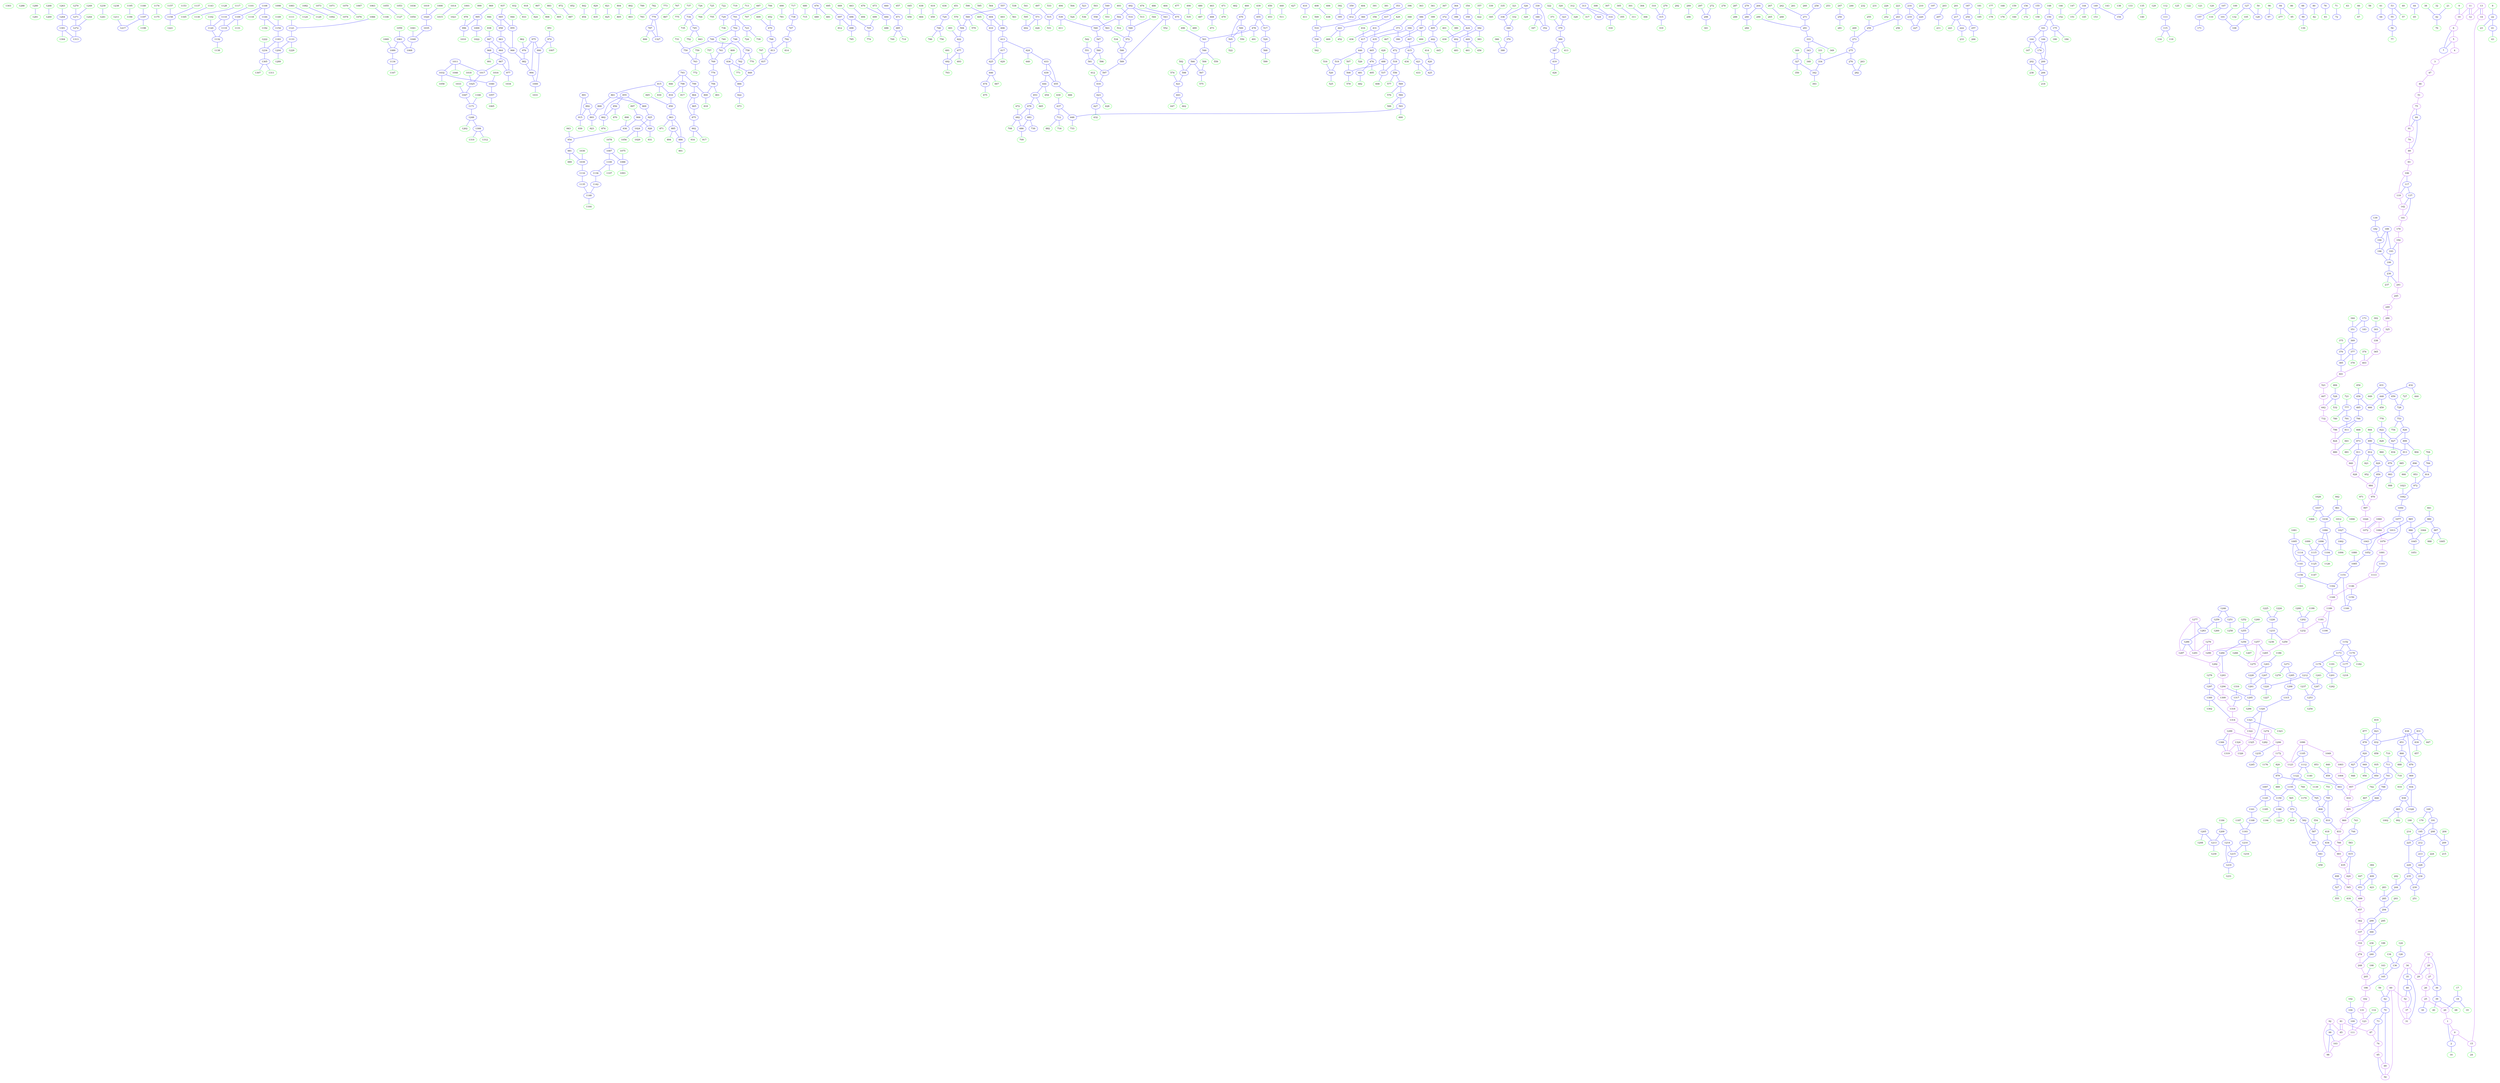 digraph{
subgraph cluster_0 {
color = white
X79Y271I0 [label="0", pos="79,271!", color="purple"]
X79Y276I0 [label="1", pos="79,276!", color="purple"]
X80Y274I0 [label="2", pos="80,274!", color="blue"]
X81Y163I0 [label="3", pos="81,163!", color="purple"]
X81Y179I0 [label="4", pos="81,179!", color="purple"]
X81Y190I0 [label="5", pos="81,190!", color="purple"]
X81Y193I0 [label="6", pos="81,193!", color="purple"]
X82Y190I0 [label="7", pos="82,190!", color="blue"]
X82Y207I0 [label="8", pos="82,207!", color="green"]
X82Y214I0 [label="9", pos="82,214!", color="green"]
X82Y227I0 [label="10", pos="82,227!", color="purple"]
X82Y229I0 [label="11", pos="82,229!", color="purple"]
X82Y232I0 [label="12", pos="82,232!", color="purple"]
X82Y234I0 [label="13", pos="82,234!", color="purple"]
X82Y236I0 [label="14", pos="82,236!", color="purple"]
X82Y265I0 [label="15", pos="82,265!", color="purple"]
X82Y267I0 [label="16", pos="82,267!", color="green"]
X82Y282I0 [label="17", pos="82,282!", color="green"]
X83Y287I0 [label="18", pos="83,287!", color="blue"]
X84Y284I0 [label="19", pos="84,284!", color="green"]
X84Y306I0 [label="20", pos="84,306!", color="purple"]
X86Y219I0 [label="21", pos="86,219!", color="green"]
X87Y197I0 [label="22", pos="87,197!", color="blue"]
X88Y199I0 [label="23", pos="88,199!", color="green"]
X88Y226I0 [label="24", pos="88,226!", color="green"]
X88Y314I0 [label="25", pos="88,314!", color="purple"]
X88Y320I0 [label="26", pos="88,320!", color="purple"]
X88Y340I0 [label="27", pos="88,340!", color="purple"]
X88Y353I0 [label="28", pos="88,353!", color="purple"]
X88Y354I0 [label="29", pos="88,354!", color="purple"]
X91Y307I0 [label="30", pos="91,307!", color="blue"]
X91Y356I0 [label="31", pos="91,356!", color="purple"]
X92Y227I0 [label="32", pos="92,227!", color="green"]
X92Y351I0 [label="33", pos="92,351!", color="purple"]
X92Y355I0 [label="34", pos="92,355!", color="purple"]
X92Y356I0 [label="35", pos="92,356!", color="blue"]
X93Y349I0 [label="36", pos="93,349!", color="blue"]
X93Y368I0 [label="37", pos="93,368!", color="purple"]
X94Y196I0 [label="38", pos="94,196!", color="green"]
X94Y350I0 [label="39", pos="94,350!", color="blue"]
X94Y351I0 [label="40", pos="94,351!", color="green"]
X95Y187I0 [label="41", pos="95,187!", color="blue"]
X95Y199I0 [label="42", pos="95,199!", color="blue"]
X96Y189I0 [label="43", pos="96,189!", color="green"]
X96Y238I0 [label="44", pos="96,238!", color="blue"]
X97Y238I0 [label="45", pos="97,238!", color="green"]
X98Y128I0 [label="46", pos="98,128!", color="purple"]
X98Y136I0 [label="47", pos="98,136!", color="purple"]
X98Y374I0 [label="48", pos="98,374!", color="blue"]
X99Y243I0 [label="49", pos="99,243!", color="green"]
X100Y152I0 [label="50", pos="100,152!", color="green"]
X101Y117I0 [label="51", pos="101,117!", color="purple"]
X103Y383I0 [label="52", pos="103,383!", color="purple"]
X104Y276I0 [label="53", pos="104,276!", color="blue"]
X105Y385I0 [label="54", pos="105,385!", color="purple"]
X106Y244I0 [label="55", pos="106,244!", color="blue"]
X107Y233I0 [label="56", pos="107,233!", color="blue"]
X108Y292I0 [label="57", pos="108,292!", color="green"]
X108Y320I0 [label="58", pos="108,320!", color="green"]
X108Y374I0 [label="59", pos="108,374!", color="green"]
X108Y379I0 [label="60", pos="108,379!", color="purple"]
X109Y334I0 [label="61", pos="109,334!", color="green"]
X109Y377I0 [label="62", pos="109,377!", color="blue"]
X110Y293I0 [label="63", pos="110,293!", color="green"]
X110Y334I0 [label="64", pos="110,334!", color="blue"]
X110Y388I0 [label="65", pos="110,388!", color="purple"]
X112Y248I0 [label="66", pos="112,248!", color="green"]
X112Y275I0 [label="67", pos="112,275!", color="green"]
X112Y375I0 [label="68", pos="112,375!", color="green"]
X112Y383I0 [label="69", pos="112,383!", color="purple"]
X113Y381I0 [label="70", pos="113,381!", color="blue"]
X114Y286I0 [label="71", pos="114,286!", color="green"]
X116Y286I0 [label="72", pos="116,286!", color="blue"]
X118Y388I0 [label="73", pos="118,388!", color="blue"]
X118Y389I0 [label="74", pos="118,389!", color="purple"]
X121Y101I0 [label="75", pos="121,101!", color="purple"]
X122Y166I0 [label="76", pos="122,166!", color="green"]
X122Y192I0 [label="77", pos="122,192!", color="green"]
X122Y381I0 [label="78", pos="122,381!", color="blue"]
X123Y93I0 [label="79", pos="123,93!", color="purple"]
X123Y185I0 [label="80", pos="123,185!", color="blue"]
X123Y404I0 [label="81", pos="123,404!", color="purple"]
X124Y187I0 [label="82", pos="124,187!", color="green"]
X124Y385I0 [label="83", pos="124,385!", color="green"]
X125Y99I0 [label="84", pos="125,99!", color="blue"]
X125Y406I0 [label="85", pos="125,406!", color="purple"]
X126Y200I0 [label="86", pos="126,200!", color="green"]
X126Y400I0 [label="87", pos="126,400!", color="purple"]
X127Y268I0 [label="88", pos="127,268!", color="blue"]
X128Y98I0 [label="89", pos="128,98!", color="purple"]
X128Y304I0 [label="90", pos="128,304!", color="blue"]
X129Y100I0 [label="91", pos="129,100!", color="purple"]
X132Y400I0 [label="92", pos="132,400!", color="purple"]
X133Y83I0 [label="93", pos="133,83!", color="purple"]
X133Y197I0 [label="94", pos="133,197!", color="blue"]
X134Y199I0 [label="95", pos="134,199!", color="green"]
X135Y384I0 [label="96", pos="135,384!", color="green"]
X136Y383I0 [label="97", pos="136,383!", color="blue"]
X139Y420I0 [label="98", pos="139,420!", color="purple"]
X141Y417I0 [label="99", pos="141,417!", color="blue"]
X142Y359I0 [label="100", pos="142,359!", color="green"]
X143Y357I0 [label="101", pos="143,357!", color="blue"]
X144Y409I0 [label="102", pos="144,409!", color="green"]
X144Y420I0 [label="103", pos="144,420!", color="purple"]
X145Y407I0 [label="104", pos="145,407!", color="blue"]
X146Y365I0 [label="105", pos="146,365!", color="green"]
X147Y71I0 [label="106", pos="147,71!", color="purple"]
X147Y103I0 [label="107", pos="147,103!", color="blue"]
X147Y363I0 [label="108", pos="147,363!", color="blue"]
X147Y409I0 [label="109", pos="147,409!", color="blue"]
X148Y105I0 [label="110", pos="148,105!", color="green"]
X150Y420I0 [label="111", pos="150,420!", color="purple"]
X152Y385I0 [label="112", pos="152,385!", color="green"]
X153Y383I0 [label="113", pos="153,383!", color="blue"]
X156Y410I0 [label="114", pos="156,410!", color="green"]
X158Y390I0 [label="115", pos="158,390!", color="blue"]
X158Y391I0 [label="116", pos="158,391!", color="green"]
X159Y65I0 [label="117", pos="159,65!", color="blue"]
X159Y390I0 [label="118", pos="159,390!", color="green"]
X160Y67I0 [label="119", pos="160,67!", color="purple"]
X160Y141I0 [label="120", pos="160,141!", color="green"]
X160Y323I0 [label="121", pos="160,323!", color="green"]
X162Y392I0 [label="122", pos="162,392!", color="green"]
X162Y420I0 [label="123", pos="162,420!", color="purple"]
X166Y389I0 [label="124", pos="166,389!", color="green"]
X167Y78I0 [label="125", pos="167,78!", color="green"]
X167Y387I0 [label="126", pos="167,387!", color="blue"]
X168Y112I0 [label="127", pos="168,112!", color="blue"]
X169Y115I0 [label="128", pos="169,115!", color="blue"]
X170Y222I0 [label="129", pos="170,222!", color="green"]
X170Y370I0 [label="130", pos="170,370!", color="green"]
X170Y420I0 [label="131", pos="170,420!", color="purple"]
X171Y110I0 [label="132", pos="171,110!", color="green"]
X172Y373I0 [label="133", pos="172,373!", color="green"]
X172Y395I0 [label="134", pos="172,395!", color="green"]
X172Y414I0 [label="135", pos="172,414!", color="green"]
X173Y393I0 [label="136", pos="173,393!", color="blue"]
X174Y56I0 [label="137", pos="174,56!", color="blue"]
X174Y355I0 [label="138", pos="174,355!", color="green"]
X175Y85I0 [label="139", pos="175,85!", color="blue"]
X175Y418I0 [label="140", pos="175,418!", color="green"]
X176Y52I0 [label="141", pos="176,52!", color="purple"]
X176Y59I0 [label="142", pos="176,59!", color="purple"]
X176Y68I0 [label="143", pos="176,68!", color="green"]
X176Y316I0 [label="144", pos="176,316!", color="blue"]
X176Y317I0 [label="145", pos="176,317!", color="green"]
X176Y356I0 [label="146", pos="176,356!", color="green"]
X176Y392I0 [label="147", pos="176,392!", color="green"]
X177Y269I0 [label="148", pos="177,269!", color="green"]
X177Y369I0 [label="149", pos="177,369!", color="blue"]
X178Y267I0 [label="150", pos="178,267!", color="blue"]
X178Y319I0 [label="151", pos="178,319!", color="green"]
X178Y364I0 [label="152", pos="178,364!", color="green"]
X178Y366I0 [label="153", pos="178,366!", color="green"]
X178Y377I0 [label="154", pos="178,377!", color="blue"]
X179Y103I0 [label="155", pos="179,103!", color="blue"]
X179Y335I0 [label="156", pos="179,335!", color="blue"]
X180Y92I0 [label="157", pos="180,92!", color="blue"]
X180Y105I0 [label="158", pos="180,105!", color="green"]
X180Y322I0 [label="159", pos="180,322!", color="green"]
X180Y332I0 [label="160", pos="180,332!", color="green"]
X181Y233I0 [label="161", pos="181,233!", color="blue"]
X181Y420I0 [label="162", pos="181,420!", color="purple"]
X182Y392I0 [label="163", pos="182,392!", color="green"]
X183Y232I0 [label="164", pos="183,232!", color="blue"]
X183Y405I0 [label="165", pos="183,405!", color="blue"]
X184Y224I0 [label="166", pos="184,224!", color="blue"]
X184Y235I0 [label="167", pos="184,235!", color="green"]
X184Y269I0 [label="168", pos="184,269!", color="green"]
X184Y356I0 [label="169", pos="184,356!", color="blue"]
X185Y52I0 [label="170", pos="185,52!", color="purple"]
X185Y89I0 [label="171", pos="185,89!", color="blue"]
X185Y352I0 [label="172", pos="185,352!", color="green"]
X186Y115I0 [label="173", pos="186,115!", color="blue"]
X186Y226I0 [label="174", pos="186,226!", color="blue"]
X186Y290I0 [label="175", pos="186,290!", color="blue"]
X186Y338I0 [label="176", pos="186,338!", color="green"]
X186Y344I0 [label="177", pos="186,344!", color="green"]
X186Y345I0 [label="178", pos="186,345!", color="green"]
X186Y356I0 [label="179", pos="186,356!", color="green"]
X187Y290I0 [label="180", pos="187,290!", color="green"]
X187Y349I0 [label="181", pos="187,349!", color="green"]
X188Y76I0 [label="182", pos="188,76!", color="blue"]
X188Y119I0 [label="183", pos="188,119!", color="blue"]
X188Y299I0 [label="184", pos="188,299!", color="green"]
X188Y349I0 [label="185", pos="188,349!", color="green"]
X188Y420I0 [label="186", pos="188,420!", color="purple"]
X189Y185I0 [label="187", pos="189,185!", color="blue"]
X189Y400I0 [label="188", pos="189,400!", color="green"]
X190Y60I0 [label="189", pos="190,60!", color="blue"]
X190Y339I0 [label="190", pos="190,339!", color="green"]
X190Y377I0 [label="191", pos="190,377!", color="blue"]
X191Y54I0 [label="192", pos="191,54!", color="purple"]
X191Y57I0 [label="193", pos="191,57!", color="blue"]
X191Y63I0 [label="194", pos="191,63!", color="blue"]
X191Y354I0 [label="195", pos="191,354!", color="blue"]
X192Y60I0 [label="196", pos="192,60!", color="blue"]
X192Y272I0 [label="197", pos="192,272!", color="blue"]
X192Y416I0 [label="198", pos="192,416!", color="green"]
X193Y59I0 [label="199", pos="193,59!", color="blue"]
X193Y211I0 [label="200", pos="193,211!", color="blue"]
X193Y303I0 [label="201", pos="193,303!", color="green"]
X194Y202I0 [label="202", pos="194,202!", color="blue"]
X194Y342I0 [label="203", pos="194,342!", color="green"]
X194Y395I0 [label="204", pos="194,395!", color="green"]
X194Y420I0 [label="205", pos="194,420!", color="purple"]
X195Y207I0 [label="206", pos="195,207!", color="blue"]
X195Y339I0 [label="207", pos="195,339!", color="blue"]
X195Y390I0 [label="208", pos="195,390!", color="blue"]
X195Y393I0 [label="209", pos="195,393!", color="blue"]
X196Y169I0 [label="210", pos="196,169!", color="green"]
X196Y347I0 [label="211", pos="196,347!", color="green"]
X196Y365I0 [label="212", pos="196,365!", color="blue"]
X196Y367I0 [label="213", pos="196,367!", color="blue"]
X196Y384I0 [label="214", pos="196,384!", color="green"]
X196Y396I0 [label="215", pos="196,396!", color="green"]
X197Y227I0 [label="216", pos="197,227!", color="blue"]
X197Y315I0 [label="217", pos="197,315!", color="blue"]
X198Y208I0 [label="218", pos="198,208!", color="green"]
X198Y226I0 [label="219", pos="198,226!", color="blue"]
X198Y228I0 [label="220", pos="198,228!", color="blue"]
X198Y312I0 [label="221", pos="198,312!", color="green"]
X198Y316I0 [label="222", pos="198,316!", color="blue"]
X198Y352I0 [label="223", pos="198,352!", color="green"]
X198Y380I0 [label="224", pos="198,380!", color="green"]
X198Y387I0 [label="225", pos="198,387!", color="blue"]
X198Y396I0 [label="226", pos="198,396!", color="green"]
X199Y227I0 [label="227", pos="199,227!", color="blue"]
X199Y377I0 [label="228", pos="199,377!", color="blue"]
X199Y388I0 [label="229", pos="199,388!", color="blue"]
X200Y57I0 [label="230", pos="200,57!", color="blue"]
X200Y295I0 [label="231", pos="200,295!", color="green"]
X200Y308I0 [label="232", pos="200,308!", color="green"]
X200Y316I0 [label="233", pos="200,316!", color="green"]
X200Y387I0 [label="234", pos="200,387!", color="blue"]
X200Y389I0 [label="235", pos="200,389!", color="blue"]
X200Y419I0 [label="236", pos="200,419!", color="green"]
X201Y58I0 [label="237", pos="201,58!", color="green"]
X201Y194I0 [label="238", pos="201,194!", color="green"]
X201Y388I0 [label="239", pos="201,388!", color="blue"]
X201Y417I0 [label="240", pos="201,417!", color="blue"]
X202Y54I0 [label="241", pos="202,54!", color="purple"]
X202Y395I0 [label="242", pos="202,395!", color="green"]
X203Y367I0 [label="243", pos="203,367!", color="blue"]
X203Y392I0 [label="244", pos="203,392!", color="blue"]
X204Y54I0 [label="245", pos="204,54!", color="purple"]
X204Y204I0 [label="246", pos="204,204!", color="green"]
X204Y350I0 [label="247", pos="204,350!", color="green"]
X204Y420I0 [label="248", pos="204,420!", color="purple"]
X205Y56I0 [label="249", pos="205,56!", color="purple"]
X205Y346I0 [label="250", pos="205,346!", color="blue"]
X205Y388I0 [label="251", pos="205,388!", color="green"]
X205Y402I0 [label="252", pos="205,402!", color="green"]
X206Y324I0 [label="253", pos="206,324!", color="green"]
X208Y177I0 [label="254", pos="208,177!", color="blue"]
X208Y371I0 [label="255", pos="208,371!", color="green"]
X208Y385I0 [label="256", pos="208,385!", color="green"]
X209Y178I0 [label="257", pos="209,178!", color="blue"]
X209Y299I0 [label="258", pos="209,299!", color="blue"]
X209Y369I0 [label="259", pos="209,369!", color="blue"]
X210Y150I0 [label="260", pos="210,150!", color="green"]
X210Y190I0 [label="261", pos="210,190!", color="green"]
X210Y306I0 [label="262", pos="210,306!", color="green"]
X210Y357I0 [label="263", pos="210,357!", color="green"]
X211Y163I0 [label="264", pos="211,163!", color="blue"]
X212Y165I0 [label="265", pos="212,165!", color="green"]
X212Y178I0 [label="266", pos="212,178!", color="green"]
X212Y310I0 [label="267", pos="212,310!", color="green"]
X212Y315I0 [label="268", pos="212,315!", color="green"]
X212Y377I0 [label="269", pos="212,377!", color="green"]
X212Y385I0 [label="270", pos="212,385!", color="green"]
X213Y306I0 [label="271", pos="213,306!", color="blue"]
X213Y318I0 [label="272", pos="213,318!", color="green"]
X213Y374I0 [label="273", pos="213,374!", color="blue"]
X213Y421I0 [label="274", pos="213,421!", color="purple"]
X214Y374I0 [label="275", pos="214,374!", color="blue"]
X215Y373I0 [label="276", pos="215,373!", color="blue"]
X216Y131I0 [label="277", pos="216,131!", color="green"]
X216Y137I0 [label="278", pos="216,137!", color="green"]
X216Y156I0 [label="279", pos="216,156!", color="blue"]
X216Y158I0 [label="280", pos="216,158!", color="blue"]
X216Y358I0 [label="281", pos="216,358!", color="green"]
X216Y371I0 [label="282", pos="216,371!", color="blue"]
X216Y417I0 [label="283", pos="216,417!", color="green"]
X217Y158I0 [label="284", pos="217,158!", color="green"]
X217Y414I0 [label="285", pos="217,414!", color="blue"]
X218Y54I0 [label="286", pos="218,54!", color="purple"]
X218Y146I0 [label="287", pos="218,146!", color="green"]
X218Y147I0 [label="288", pos="218,147!", color="green"]
X218Y222I0 [label="289", pos="218,222!", color="green"]
X218Y309I0 [label="290", pos="218,309!", color="green"]
X218Y310I0 [label="291", pos="218,310!", color="blue"]
X218Y388I0 [label="292", pos="218,388!", color="green"]
X218Y408I0 [label="293", pos="218,408!", color="green"]
X218Y414I0 [label="294", pos="218,414!", color="blue"]
X218Y419I0 [label="295", pos="218,419!", color="green"]
X220Y305I0 [label="296", pos="220,305!", color="green"]
X220Y323I0 [label="297", pos="220,323!", color="green"]
X220Y324I0 [label="298", pos="220,324!", color="blue"]
X220Y416I0 [label="299", pos="220,416!", color="blue"]
X220Y417I0 [label="300", pos="220,417!", color="blue"]
X221Y160I0 [label="301", pos="221,160!", color="green"]
X222Y70I0 [label="302", pos="222,70!", color="green"]
X222Y73I0 [label="303", pos="222,73!", color="blue"]
X222Y138I0 [label="304", pos="222,138!", color="green"]
X222Y145I0 [label="305", pos="222,145!", color="green"]
X222Y158I0 [label="306", pos="222,158!", color="green"]
X222Y222I0 [label="307", pos="222,222!", color="green"]
X222Y301I0 [label="308", pos="222,301!", color="green"]
X222Y366I0 [label="309", pos="222,366!", color="green"]
X222Y407I0 [label="310", pos="222,407!", color="green"]
X223Y144I0 [label="311", pos="223,144!", color="green"]
X223Y156I0 [label="312", pos="223,156!", color="green"]
X223Y230I0 [label="313", pos="223,230!", color="blue"]
X223Y299I0 [label="314", pos="223,299!", color="blue"]
X223Y405I0 [label="315", pos="223,405!", color="blue"]
X223Y421I0 [label="316", pos="223,421!", color="purple"]
X224Y156I0 [label="317", pos="224,156!", color="green"]
X224Y303I0 [label="318", pos="224,303!", color="green"]
X224Y408I0 [label="319", pos="224,408!", color="green"]
X226Y141I0 [label="320", pos="226,141!", color="green"]
X226Y154I0 [label="321", pos="226,154!", color="green"]
X226Y183I0 [label="322", pos="226,183!", color="green"]
X226Y184I0 [label="323", pos="226,184!", color="blue"]
X226Y236I0 [label="324", pos="226,236!", color="blue"]
X227Y60I0 [label="325", pos="227,60!", color="purple"]
X227Y159I0 [label="326", pos="227,159!", color="blue"]
X227Y373I0 [label="327", pos="227,373!", color="blue"]
X228Y136I0 [label="328", pos="228,136!", color="green"]
X228Y161I0 [label="329", pos="228,161!", color="green"]
X228Y170I0 [label="330", pos="228,170!", color="blue"]
X228Y395I0 [label="331", pos="228,395!", color="green"]
X229Y148I0 [label="332", pos="229,148!", color="green"]
X229Y325I0 [label="333", pos="229,325!", color="blue"]
X229Y393I0 [label="334", pos="229,393!", color="blue"]
X230Y132I0 [label="335", pos="230,132!", color="green"]
X230Y154I0 [label="336", pos="230,154!", color="blue"]
X230Y422I0 [label="337", pos="230,422!", color="purple"]
X231Y64I0 [label="338", pos="231,64!", color="purple"]
X232Y110I0 [label="339", pos="232,110!", color="green"]
X232Y150I0 [label="340", pos="232,150!", color="blue"]
X232Y341I0 [label="341", pos="232,341!", color="green"]
X232Y394I0 [label="342", pos="232,394!", color="blue"]
X233Y323I0 [label="343", pos="233,323!", color="blue"]
X234Y87I0 [label="344", pos="234,87!", color="green"]
X234Y130I0 [label="345", pos="234,130!", color="green"]
X234Y170I0 [label="346", pos="234,170!", color="blue"]
X234Y171I0 [label="347", pos="234,171!", color="green"]
X234Y325I0 [label="348", pos="234,325!", color="green"]
X234Y335I0 [label="349", pos="234,335!", color="green"]
X234Y380I0 [label="350", pos="234,380!", color="green"]
X235Y84I0 [label="351", pos="235,84!", color="blue"]
X235Y162I0 [label="352", pos="235,162!", color="blue"]
X235Y284I0 [label="353", pos="235,284!", color="blue"]
X235Y354I0 [label="354", pos="235,354!", color="green"]
X236Y206I0 [label="355", pos="236,206!", color="green"]
X236Y299I0 [label="356", pos="236,299!", color="green"]
X236Y344I0 [label="357", pos="236,344!", color="green"]
X236Y354I0 [label="358", pos="236,354!", color="blue"]
X238Y110I0 [label="359", pos="238,110!", color="blue"]
X238Y236I0 [label="360", pos="238,236!", color="blue"]
X238Y384I0 [label="361", pos="238,384!", color="green"]
X238Y422I0 [label="362", pos="238,422!", color="purple"]
X239Y98I0 [label="363", pos="239,98!", color="green"]
X239Y191I0 [label="364", pos="239,191!", color="blue"]
X240Y66I0 [label="365", pos="240,66!", color="purple"]
X240Y128I0 [label="366", pos="240,128!", color="green"]
X240Y312I0 [label="367", pos="240,312!", color="green"]
X240Y341I0 [label="368", pos="240,341!", color="green"]
X241Y79I0 [label="369", pos="241,79!", color="blue"]
X241Y135I0 [label="370", pos="241,135!", color="blue"]
X241Y170I0 [label="371", pos="241,170!", color="green"]
X241Y195I0 [label="372", pos="241,195!", color="blue"]
X241Y339I0 [label="373", pos="241,339!", color="blue"]
X242Y70I0 [label="374", pos="242,70!", color="green"]
X242Y74I0 [label="375", pos="242,74!", color="green"]
X242Y78I0 [label="376", pos="242,78!", color="blue"]
X242Y80I0 [label="377", pos="242,80!", color="blue"]
X242Y82I0 [label="378", pos="242,82!", color="green"]
X242Y171I0 [label="379", pos="242,171!", color="blue"]
X242Y197I0 [label="380", pos="242,197!", color="green"]
X242Y270I0 [label="381", pos="242,270!", color="green"]
X242Y362I0 [label="382", pos="242,362!", color="blue"]
X242Y363I0 [label="383", pos="242,363!", color="green"]
X242Y397I0 [label="384", pos="242,397!", color="green"]
X243Y79I0 [label="385", pos="243,79!", color="blue"]
X243Y312I0 [label="386", pos="243,312!", color="blue"]
X243Y327I0 [label="387", pos="243,327!", color="blue"]
X244Y128I0 [label="388", pos="244,128!", color="blue"]
X244Y167I0 [label="389", pos="244,167!", color="blue"]
X244Y334I0 [label="390", pos="244,334!", color="blue"]
X244Y371I0 [label="391", pos="244,371!", color="green"]
X244Y385I0 [label="392", pos="244,385!", color="green"]
X244Y422I0 [label="393", pos="244,422!", color="green"]
X245Y310I0 [label="394", pos="245,310!", color="blue"]
X245Y383I0 [label="395", pos="245,383!", color="blue"]
X246Y112I0 [label="396", pos="246,112!", color="green"]
X246Y157I0 [label="397", pos="246,157!", color="blue"]
X246Y181I0 [label="398", pos="246,181!", color="blue"]
X246Y195I0 [label="399", pos="246,195!", color="green"]
X246Y326I0 [label="400", pos="246,326!", color="green"]
X246Y363I0 [label="401", pos="246,363!", color="green"]
X246Y364I0 [label="402", pos="246,364!", color="blue"]
X247Y66I0 [label="403", pos="247,66!", color="purple"]
X247Y94I0 [label="404", pos="247,94!", color="green"]
X247Y193I0 [label="405", pos="247,193!", color="blue"]
X247Y200I0 [label="406", pos="247,200!", color="green"]
X247Y301I0 [label="407", pos="247,301!", color="blue"]
X247Y374I0 [label="408", pos="247,374!", color="green"]
X247Y410I0 [label="409", pos="247,410!", color="blue"]
X248Y84I0 [label="410", pos="248,84!", color="blue"]
X248Y85I0 [label="411", pos="248,85!", color="green"]
X248Y95I0 [label="412", pos="248,95!", color="blue"]
X248Y164I0 [label="413", pos="248,164!", color="green"]
X248Y266I0 [label="414", pos="248,266!", color="green"]
X248Y300I0 [label="415", pos="248,300!", color="blue"]
X248Y344I0 [label="416", pos="248,344!", color="green"]
X248Y347I0 [label="417", pos="248,347!", color="blue"]
X248Y418I0 [label="418", pos="248,418!", color="green"]
X249Y155I0 [label="419", pos="249,155!", color="blue"]
X250Y266I0 [label="420", pos="250,266!", color="blue"]
X250Y293I0 [label="421", pos="250,293!", color="blue"]
X250Y361I0 [label="422", pos="250,361!", color="green"]
X250Y406I0 [label="423", pos="250,406!", color="green"]
X251Y175I0 [label="424", pos="251,175!", color="blue"]
X251Y278I0 [label="425", pos="251,278!", color="blue"]
X252Y149I0 [label="426", pos="252,149!", color="green"]
X252Y164I0 [label="427", pos="252,164!", color="green"]
X252Y199I0 [label="428", pos="252,199!", color="green"]
X252Y336I0 [label="429", pos="252,336!", color="green"]
X253Y170I0 [label="430", pos="253,170!", color="green"]
X253Y333I0 [label="431", pos="253,333!", color="blue"]
X254Y134I0 [label="432", pos="254,134!", color="blue"]
X254Y295I0 [label="433", pos="254,295!", color="green"]
X254Y302I0 [label="434", pos="254,302!", color="green"]
X254Y324I0 [label="435", pos="254,324!", color="blue"]
X254Y337I0 [label="436", pos="254,337!", color="green"]
X255Y103I0 [label="437", pos="255,103!", color="blue"]
X255Y386I0 [label="438", pos="255,386!", color="green"]
X256Y164I0 [label="439", pos="256,164!", color="green"]
X256Y265I0 [label="440", pos="256,265!", color="green"]
X257Y66I0 [label="441", pos="257,66!", color="purple"]
X257Y186I0 [label="442", pos="257,186!", color="blue"]
X258Y97I0 [label="443", pos="258,97!", color="blue"]
X258Y132I0 [label="444", pos="258,132!", color="green"]
X258Y182I0 [label="445", pos="258,182!", color="green"]
X258Y358I0 [label="446", pos="258,358!", color="blue"]
X258Y415I0 [label="447", pos="258,415!", color="green"]
X259Y119I0 [label="448", pos="259,119!", color="blue"]
X259Y172I0 [label="449", pos="259,172!", color="blue"]
X259Y308I0 [label="450", pos="259,308!", color="green"]
X259Y420I0 [label="451", pos="259,420!", color="blue"]
X260Y98I0 [label="452", pos="260,98!", color="green"]
X260Y309I0 [label="453", pos="260,309!", color="green"]
X261Y110I0 [label="454", pos="261,110!", color="green"]
X261Y161I0 [label="455", pos="261,161!", color="blue"]
X261Y168I0 [label="456", pos="261,168!", color="green"]
X261Y433I0 [label="457", pos="261,433!", color="purple"]
X262Y110I0 [label="458", pos="262,110!", color="blue"]
X262Y118I0 [label="459", pos="262,118!", color="green"]
X262Y134I0 [label="460", pos="262,134!", color="green"]
X262Y175I0 [label="461", pos="262,175!", color="green"]
X262Y284I0 [label="462", pos="262,284!", color="green"]
X262Y307I0 [label="463", pos="262,307!", color="green"]
X262Y312I0 [label="464", pos="262,312!", color="green"]
X262Y336I0 [label="465", pos="262,336!", color="blue"]
X263Y112I0 [label="466", pos="263,112!", color="blue"]
X263Y179I0 [label="467", pos="263,179!", color="green"]
X263Y303I0 [label="468", pos="263,303!", color="blue"]
X264Y87I0 [label="469", pos="264,87!", color="green"]
X264Y130I0 [label="470", pos="264,130!", color="blue"]
X264Y166I0 [label="471", pos="264,166!", color="green"]
X264Y180I0 [label="472", pos="264,180!", color="blue"]
X264Y305I0 [label="473", pos="264,305!", color="green"]
X264Y311I0 [label="474", pos="264,311!", color="green"]
X264Y313I0 [label="475", pos="264,313!", color="blue"]
X264Y340I0 [label="476", pos="264,340!", color="blue"]
X264Y355I0 [label="477", pos="264,355!", color="green"]
X265Y153I0 [label="478", pos="265,153!", color="blue"]
X265Y166I0 [label="479", pos="265,166!", color="green"]
X265Y168I0 [label="480", pos="265,168!", color="green"]
X265Y344I0 [label="481", pos="265,344!", color="blue"]
X265Y348I0 [label="482", pos="265,348!", color="green"]
X265Y396I0 [label="483", pos="265,396!", color="green"]
X266Y90I0 [label="484", pos="266,90!", color="green"]
X266Y103I0 [label="485", pos="266,103!", color="blue"]
X266Y138I0 [label="486", pos="266,138!", color="green"]
X266Y168I0 [label="487", pos="266,168!", color="green"]
X266Y188I0 [label="488", pos="266,188!", color="blue"]
X266Y314I0 [label="489", pos="266,314!", color="green"]
X266Y386I0 [label="490", pos="266,386!", color="green"]
X268Y152I0 [label="491", pos="268,152!", color="green"]
X268Y274I0 [label="492", pos="268,274!", color="blue"]
X268Y300I0 [label="493", pos="268,300!", color="green"]
X268Y324I0 [label="494", pos="268,324!", color="green"]
X268Y340I0 [label="495", pos="268,340!", color="green"]
X270Y138I0 [label="496", pos="270,138!", color="green"]
X270Y342I0 [label="497", pos="270,342!", color="green"]
X270Y421I0 [label="498", pos="270,421!", color="blue"]
X270Y434I0 [label="499", pos="270,434!", color="purple"]
X271Y124I0 [label="500", pos="271,124!", color="blue"]
X271Y141I0 [label="501", pos="271,141!", color="blue"]
X271Y261I0 [label="502", pos="271,261!", color="blue"]
X271Y402I0 [label="503", pos="271,402!", color="green"]
X272Y118I0 [label="504", pos="272,118!", color="green"]
X272Y125I0 [label="505", pos="272,125!", color="blue"]
X272Y148I0 [label="506", pos="272,148!", color="green"]
X272Y185I0 [label="507", pos="272,185!", color="green"]
X272Y186I0 [label="508", pos="272,186!", color="blue"]
X272Y201I0 [label="509", pos="272,201!", color="green"]
X272Y202I0 [label="510", pos="272,202!", color="blue"]
X272Y226I0 [label="511", pos="272,226!", color="green"]
X272Y263I0 [label="512", pos="272,263!", color="green"]
X272Y300I0 [label="513", pos="272,300!", color="green"]
X272Y307I0 [label="514", pos="272,307!", color="blue"]
X272Y340I0 [label="515", pos="272,340!", color="blue"]
X272Y379I0 [label="516", pos="272,379!", color="green"]
X273Y157I0 [label="517", pos="273,157!", color="blue"]
X273Y170I0 [label="518", pos="273,170!", color="blue"]
X273Y376I0 [label="519", pos="273,376!", color="blue"]
X273Y377I0 [label="520", pos="273,377!", color="blue"]
X274Y66I0 [label="521", pos="274,66!", color="purple"]
X274Y126I0 [label="522", pos="274,126!", color="green"]
X274Y366I0 [label="523", pos="274,366!", color="blue"]
X274Y369I0 [label="524", pos="274,369!", color="green"]
X274Y379I0 [label="525", pos="274,379!", color="green"]
X274Y388I0 [label="526", pos="274,388!", color="green"]
X274Y421I0 [label="527", pos="274,421!", color="blue"]
X275Y81I0 [label="528", pos="275,81!", color="blue"]
X275Y154I0 [label="529", pos="275,154!", color="blue"]
X275Y202I0 [label="530", pos="275,202!", color="blue"]
X275Y343I0 [label="531", pos="275,343!", color="green"]
X276Y83I0 [label="532", pos="276,83!", color="green"]
X276Y212I0 [label="533", pos="276,212!", color="green"]
X276Y297I0 [label="534", pos="276,297!", color="green"]
X276Y401I0 [label="535", pos="276,401!", color="green"]
X276Y412I0 [label="536", pos="276,412!", color="green"]
X277Y171I0 [label="537", pos="277,171!", color="blue"]
X277Y226I0 [label="538", pos="277,226!", color="green"]
X277Y235I0 [label="539", pos="277,235!", color="blue"]
X277Y243I0 [label="540", pos="277,243!", color="blue"]
X277Y390I0 [label="541", pos="277,390!", color="green"]
X278Y278I0 [label="542", pos="278,278!", color="green"]
X278Y290I0 [label="543", pos="278,290!", color="blue"]
X278Y317I0 [label="544", pos="278,317!", color="green"]
X278Y435I0 [label="545", pos="278,435!", color="purple"]
X279Y128I0 [label="546", pos="279,128!", color="blue"]
X279Y244I0 [label="547", pos="279,244!", color="blue"]
X279Y315I0 [label="548", pos="279,315!", color="blue"]
X279Y341I0 [label="549", pos="279,341!", color="blue"]
X280Y118I0 [label="550", pos="280,118!", color="green"]
X280Y273I0 [label="551", pos="280,273!", color="blue"]
X280Y290I0 [label="552", pos="280,290!", color="green"]
X280Y356I0 [label="553", pos="280,356!", color="green"]
X280Y400I0 [label="554", pos="280,400!", color="green"]
X280Y428I0 [label="555", pos="280,428!", color="green"]
X281Y159I0 [label="556", pos="281,159!", color="blue"]
X281Y191I0 [label="557", pos="281,191!", color="blue"]
X281Y329I0 [label="558", pos="281,329!", color="blue"]
X282Y124I0 [label="559", pos="282,124!", color="green"]
X282Y190I0 [label="560", pos="282,190!", color="blue"]
X282Y193I0 [label="561", pos="282,193!", color="green"]
X282Y197I0 [label="562", pos="282,197!", color="green"]
X282Y324I0 [label="563", pos="282,324!", color="blue"]
X282Y358I0 [label="564", pos="282,358!", color="green"]
X282Y411I0 [label="565", pos="282,411!", color="green"]
X283Y129I0 [label="566", pos="283,129!", color="blue"]
X283Y133I0 [label="567", pos="283,133!", color="blue"]
X283Y147I0 [label="568", pos="283,147!", color="blue"]
X283Y157I0 [label="569", pos="283,157!", color="blue"]
X283Y180I0 [label="570", pos="283,180!", color="green"]
X283Y218I0 [label="571", pos="283,218!", color="blue"]
X283Y320I0 [label="572", pos="283,320!", color="blue"]
X283Y415I0 [label="573", pos="283,415!", color="blue"]
X284Y118I0 [label="574", pos="284,118!", color="green"]
X284Y135I0 [label="575", pos="284,135!", color="green"]
X284Y159I0 [label="576", pos="284,159!", color="green"]
X284Y161I0 [label="577", pos="284,161!", color="green"]
X284Y172I0 [label="578", pos="284,172!", color="green"]
X284Y190I0 [label="579", pos="284,190!", color="green"]
X284Y239I0 [label="580", pos="284,239!", color="blue"]
X284Y274I0 [label="581", pos="284,274!", color="blue"]
X284Y414I0 [label="582", pos="284,414!", color="blue"]
X284Y423I0 [label="583", pos="284,423!", color="green"]
X285Y155I0 [label="584", pos="285,155!", color="blue"]
X285Y203I0 [label="585", pos="285,203!", color="green"]
X285Y307I0 [label="586", pos="285,307!", color="blue"]
X285Y411I0 [label="587", pos="285,411!", color="blue"]
X286Y157I0 [label="588", pos="286,157!", color="green"]
X286Y300I0 [label="589", pos="286,300!", color="blue"]
X286Y348I0 [label="590", pos="286,348!", color="green"]
X286Y412I0 [label="591", pos="286,412!", color="blue"]
X287Y122I0 [label="592", pos="287,122!", color="green"]
X287Y153I0 [label="593", pos="287,153!", color="blue"]
X287Y177I0 [label="594", pos="287,177!", color="blue"]
X287Y205I0 [label="595", pos="287,205!", color="green"]
X287Y234I0 [label="596", pos="287,234!", color="green"]
X287Y285I0 [label="597", pos="287,285!", color="blue"]
X288Y122I0 [label="598", pos="288,122!", color="blue"]
X288Y144I0 [label="599", pos="288,144!", color="green"]
X288Y155I0 [label="600", pos="288,155!", color="green"]
X288Y162I0 [label="601", pos="288,162!", color="green"]
X288Y209I0 [label="602", pos="288,209!", color="blue"]
X288Y341I0 [label="603", pos="288,341!", color="green"]
X288Y348I0 [label="604", pos="288,348!", color="blue"]
X288Y361I0 [label="605", pos="288,361!", color="green"]
X289Y345I0 [label="606", pos="289,345!", color="blue"]
X290Y66I0 [label="607", pos="290,66!", color="purple"]
X290Y165I0 [label="608", pos="290,165!", color="green"]
X290Y245I0 [label="609", pos="290,245!", color="green"]
X290Y354I0 [label="610", pos="290,354!", color="blue"]
X291Y224I0 [label="611", pos="291,224!", color="green"]
X292Y251I0 [label="612", pos="292,251!", color="green"]
X292Y343I0 [label="613", pos="292,343!", color="blue"]
X292Y426I0 [label="614", pos="292,426!", color="green"]
X292Y439I0 [label="615", pos="292,439!", color="blue"]
X293Y269I0 [label="616", pos="293,269!", color="blue"]
X293Y344I0 [label="617", pos="293,344!", color="blue"]
X293Y430I0 [label="618", pos="293,430!", color="green"]
X294Y202I0 [label="619", pos="294,202!", color="green"]
X294Y443I0 [label="620", pos="294,443!", color="purple"]
X295Y114I0 [label="621", pos="295,114!", color="blue"]
X295Y156I0 [label="622", pos="295,156!", color="blue"]
X295Y269I0 [label="623", pos="295,269!", color="blue"]
X295Y325I0 [label="624", pos="295,325!", color="blue"]
X295Y357I0 [label="625", pos="295,357!", color="blue"]
X296Y214I0 [label="626", pos="296,214!", color="green"]
X296Y266I0 [label="627", pos="296,266!", color="blue"]
X296Y272I0 [label="628", pos="296,272!", color="green"]
X296Y344I0 [label="629", pos="296,344!", color="green"]
X297Y130I0 [label="630", pos="297,130!", color="green"]
X297Y180I0 [label="631", pos="297,180!", color="blue"]
X297Y266I0 [label="632", pos="297,266!", color="green"]
X297Y318I0 [label="633", pos="297,318!", color="blue"]
X297Y430I0 [label="634", pos="297,430!", color="blue"]
X297Y441I0 [label="635", pos="297,441!", color="purple"]
X298Y118I0 [label="636", pos="298,118!", color="green"]
X298Y130I0 [label="637", pos="298,130!", color="blue"]
X298Y194I0 [label="638", pos="298,194!", color="green"]
X298Y300I0 [label="639", pos="298,300!", color="blue"]
X298Y342I0 [label="640", pos="298,342!", color="green"]
X298Y427I0 [label="641", pos="298,427!", color="blue"]
X299Y68I0 [label="642", pos="299,68!", color="purple"]
X299Y111I0 [label="643", pos="299,111!", color="blue"]
X299Y288I0 [label="644", pos="299,288!", color="blue"]
X299Y347I0 [label="645", pos="299,347!", color="green"]
X299Y364I0 [label="646", pos="299,364!", color="blue"]
X300Y113I0 [label="647", pos="300,113!", color="green"]
X300Y135I0 [label="648", pos="300,135!", color="blue"]
X300Y180I0 [label="649", pos="300,180!", color="green"]
X300Y200I0 [label="650", pos="300,200!", color="green"]
X300Y214I0 [label="651", pos="300,214!", color="green"]
X300Y221I0 [label="652", pos="300,221!", color="green"]
X300Y280I0 [label="653", pos="300,280!", color="blue"]
X300Y292I0 [label="654", pos="300,292!", color="green"]
X300Y300I0 [label="655", pos="300,300!", color="blue"]
X300Y347I0 [label="656", pos="300,347!", color="green"]
X300Y420I0 [label="657", pos="300,420!", color="green"]
X300Y426I0 [label="658", pos="300,426!", color="green"]
X301Y174I0 [label="659", pos="301,174!", color="blue"]
X301Y242I0 [label="660", pos="301,242!", color="blue"]
X301Y436I0 [label="661", pos="301,436!", color="purple"]
X302Y110I0 [label="662", pos="302,110!", color="green"]
X302Y186I0 [label="663", pos="302,186!", color="green"]
X302Y192I0 [label="664", pos="302,192!", color="green"]
X302Y280I0 [label="665", pos="302,280!", color="green"]
X302Y296I0 [label="666", pos="302,296!", color="green"]
X302Y366I0 [label="667", pos="302,366!", color="green"]
X304Y119I0 [label="668", pos="304,119!", color="green"]
X304Y194I0 [label="669", pos="304,194!", color="green"]
X304Y221I0 [label="670", pos="304,221!", color="blue"]
X304Y235I0 [label="671", pos="304,235!", color="blue"]
X304Y253I0 [label="672", pos="304,253!", color="green"]
X304Y339I0 [label="673", pos="304,339!", color="green"]
X304Y379I0 [label="674", pos="304,379!", color="blue"]
X304Y382I0 [label="675", pos="304,382!", color="green"]
X305Y99I0 [label="676", pos="305,99!", color="blue"]
X305Y142I0 [label="677", pos="305,142!", color="blue"]
X305Y263I0 [label="678", pos="305,263!", color="blue"]
X305Y360I0 [label="679", pos="305,360!", color="green"]
X305Y424I0 [label="680", pos="305,424!", color="green"]
X306Y101I0 [label="681", pos="306,101!", color="green"]
X306Y262I0 [label="682", pos="306,262!", color="blue"]
X306Y264I0 [label="683", pos="306,264!", color="blue"]
X306Y358I0 [label="684", pos="306,358!", color="blue"]
X307Y233I0 [label="685", pos="307,233!", color="blue"]
X307Y263I0 [label="686", pos="307,263!", color="blue"]
X307Y287I0 [label="687", pos="307,287!", color="green"]
X307Y358I0 [label="688", pos="307,358!", color="green"]
X308Y98I0 [label="689", pos="308,98!", color="green"]
X308Y108I0 [label="690", pos="308,108!", color="green"]
X308Y137I0 [label="691", pos="308,137!", color="green"]
X308Y138I0 [label="692", pos="308,138!", color="blue"]
X308Y142I0 [label="693", pos="308,142!", color="green"]
X308Y178I0 [label="694", pos="308,178!", color="green"]
X308Y185I0 [label="695", pos="308,185!", color="green"]
X308Y193I0 [label="696", pos="308,193!", color="blue"]
X309Y186I0 [label="697", pos="309,186!", color="blue"]
X309Y191I0 [label="698", pos="309,191!", color="blue"]
X309Y196I0 [label="699", pos="309,196!", color="green"]
X309Y236I0 [label="700", pos="309,236!", color="green"]
X309Y301I0 [label="701", pos="309,301!", color="blue"]
X309Y331I0 [label="702", pos="309,331!", color="blue"]
X310Y136I0 [label="703", pos="310,136!", color="green"]
X310Y166I0 [label="704", pos="310,166!", color="green"]
X310Y195I0 [label="705", pos="310,195!", color="blue"]
X310Y239I0 [label="706", pos="310,239!", color="green"]
X310Y242I0 [label="707", pos="310,242!", color="green"]
X310Y259I0 [label="708", pos="310,259!", color="green"]
X310Y262I0 [label="709", pos="310,262!", color="green"]
X310Y364I0 [label="710", pos="310,364!", color="green"]
X310Y368I0 [label="711", pos="310,368!", color="blue"]
X311Y122I0 [label="712", pos="311,122!", color="blue"]
X311Y179I0 [label="713", pos="311,179!", color="green"]
X311Y229I0 [label="714", pos="311,229!", color="green"]
X311Y434I0 [label="715", pos="311,434!", color="green"]
X312Y124I0 [label="716", pos="312,124!", color="green"]
X312Y253I0 [label="717", pos="312,253!", color="green"]
X312Y368I0 [label="718", pos="312,368!", color="green"]
X312Y416I0 [label="719", pos="312,416!", color="green"]
X313Y203I0 [label="720", pos="313,203!", color="blue"]
X314Y98I0 [label="721", pos="314,98!", color="green"]
X314Y158I0 [label="722", pos="314,158!", color="green"]
X314Y311I0 [label="723", pos="314,311!", color="blue"]
X314Y322I0 [label="724", pos="314,322!", color="green"]
X314Y368I0 [label="725", pos="314,368!", color="green"]
X315Y136I0 [label="726", pos="315,136!", color="green"]
X315Y143I0 [label="727", pos="315,143!", color="green"]
X315Y148I0 [label="728", pos="315,148!", color="blue"]
X315Y177I0 [label="729", pos="315,177!", color="blue"]
X315Y283I0 [label="730", pos="315,283!", color="blue"]
X315Y360I0 [label="731", pos="315,360!", color="green"]
X316Y68I0 [label="732", pos="316,68!", color="purple"]
X316Y126I0 [label="733", pos="316,126!", color="green"]
X316Y136I0 [label="734", pos="316,136!", color="blue"]
X316Y139I0 [label="735", pos="316,139!", color="green"]
X316Y179I0 [label="736", pos="316,179!", color="green"]
X316Y210I0 [label="737", pos="316,210!", color="green"]
X316Y246I0 [label="738", pos="316,246!", color="blue"]
X316Y312I0 [label="739", pos="316,312!", color="green"]
X316Y322I0 [label="740", pos="316,322!", color="green"]
X316Y387I0 [label="741", pos="316,387!", color="blue"]
X316Y390I0 [label="742", pos="316,390!", color="green"]
X316Y427I0 [label="743", pos="316,427!", color="green"]
X316Y430I0 [label="744", pos="316,430!", color="blue"]
X317Y135I0 [label="745", pos="317,135!", color="blue"]
X317Y201I0 [label="746", pos="317,201!", color="blue"]
X317Y247I0 [label="747", pos="317,247!", color="blue"]
X317Y336I0 [label="748", pos="317,336!", color="blue"]
X317Y349I0 [label="749", pos="317,349!", color="blue"]
X317Y360I0 [label="750", pos="317,360!", color="blue"]
X317Y423I0 [label="751", pos="317,423!", color="green"]
X318Y137I0 [label="752", pos="318,137!", color="green"]
X318Y149I0 [label="753", pos="318,149!", color="blue"]
X318Y154I0 [label="754", pos="318,154!", color="green"]
X318Y160I0 [label="755", pos="318,160!", color="green"]
X318Y203I0 [label="756", pos="318,203!", color="green"]
X318Y320I0 [label="757", pos="318,320!", color="green"]
X318Y340I0 [label="758", pos="318,340!", color="blue"]
X318Y366I0 [label="759", pos="318,366!", color="green"]
X318Y420I0 [label="760", pos="318,420!", color="green"]
X319Y325I0 [label="761", pos="319,325!", color="blue"]
X319Y347I0 [label="762", pos="319,347!", color="blue"]
X319Y363I0 [label="763", pos="319,363!", color="blue"]
X319Y378I0 [label="764", pos="319,378!", color="green"]
X319Y417I0 [label="765", pos="319,417!", color="blue"]
X319Y434I0 [label="766", pos="319,434!", color="purple"]
X320Y128I0 [label="767", pos="320,128!", color="green"]
X320Y214I0 [label="768", pos="320,214!", color="blue"]
X320Y320I0 [label="769", pos="320,320!", color="blue"]
X320Y340I0 [label="770", pos="320,340!", color="green"]
X320Y349I0 [label="771", pos="320,349!", color="green"]
X320Y365I0 [label="772", pos="320,365!", color="green"]
X320Y380I0 [label="773", pos="320,380!", color="green"]
X322Y196I0 [label="774", pos="322,196!", color="green"]
X322Y205I0 [label="775", pos="322,205!", color="green"]
X322Y308I0 [label="776", pos="322,308!", color="blue"]
X323Y89I0 [label="777", pos="323,89!", color="blue"]
X323Y151I0 [label="778", pos="323,151!", color="green"]
X323Y382I0 [label="779", pos="323,382!", color="blue"]
X324Y91I0 [label="780", pos="324,91!", color="green"]
X324Y96I0 [label="781", pos="324,96!", color="green"]
X324Y136I0 [label="782", pos="324,136!", color="green"]
X324Y138I0 [label="783", pos="324,138!", color="green"]
X324Y162I0 [label="784", pos="324,162!", color="blue"]
X324Y190I0 [label="785", pos="324,190!", color="green"]
X324Y200I0 [label="786", pos="324,200!", color="green"]
X324Y383I0 [label="787", pos="324,383!", color="blue"]
X324Y396I0 [label="788", pos="324,396!", color="blue"]
X324Y415I0 [label="789", pos="324,415!", color="green"]
X325Y72I0 [label="790", pos="325,72!", color="blue"]
X325Y82I0 [label="791", pos="325,82!", color="blue"]
X325Y222I0 [label="792", pos="325,222!", color="blue"]
X325Y279I0 [label="793", pos="325,279!", color="blue"]
X325Y303I0 [label="794", pos="325,303!", color="blue"]
X325Y432I0 [label="795", pos="325,432!", color="blue"]
X326Y71I0 [label="796", pos="326,71!", color="purple"]
X326Y198I0 [label="797", pos="326,198!", color="green"]
X326Y271I0 [label="798", pos="326,271!", color="blue"]
X326Y287I0 [label="799", pos="326,287!", color="blue"]
X326Y291I0 [label="800", pos="326,291!", color="blue"]
X326Y305I0 [label="801", pos="326,305!", color="green"]
X326Y368I0 [label="802", pos="326,368!", color="green"]
X326Y372I0 [label="803", pos="326,372!", color="green"]
X326Y377I0 [label="804", pos="326,377!", color="green"]
X326Y378I0 [label="805", pos="326,378!", color="green"]
X326Y393I0 [label="806", pos="326,393!", color="green"]
X326Y396I0 [label="807", pos="326,396!", color="green"]
X326Y431I0 [label="808", pos="326,431!", color="blue"]
X327Y190I0 [label="809", pos="327,190!", color="green"]
X327Y432I0 [label="810", pos="327,432!", color="blue"]
X328Y79I0 [label="811", pos="328,79!", color="blue"]
X328Y180I0 [label="812", pos="328,180!", color="green"]
X328Y207I0 [label="813", pos="328,207!", color="blue"]
X328Y222I0 [label="814", pos="328,222!", color="green"]
X328Y254I0 [label="815", pos="328,254!", color="blue"]
X328Y265I0 [label="816", pos="328,265!", color="blue"]
X328Y273I0 [label="817", pos="328,273!", color="green"]
X328Y292I0 [label="818", pos="328,292!", color="green"]
X328Y363I0 [label="819", pos="328,363!", color="green"]
X328Y376I0 [label="820", pos="328,376!", color="green"]
X329Y98I0 [label="821", pos="329,98!", color="green"]
X329Y149I0 [label="822", pos="329,149!", color="blue"]
X329Y361I0 [label="823", pos="329,361!", color="blue"]
X330Y75I0 [label="824", pos="330,75!", color="purple"]
X330Y100I0 [label="825", pos="330,100!", color="green"]
X330Y144I0 [label="826", pos="330,144!", color="blue"]
X330Y148I0 [label="827", pos="330,148!", color="blue"]
X330Y151I0 [label="828", pos="330,151!", color="green"]
X330Y182I0 [label="829", pos="330,182!", color="green"]
X330Y254I0 [label="830", pos="330,254!", color="green"]
X330Y338I0 [label="831", pos="330,338!", color="blue"]
X330Y352I0 [label="832", pos="330,352!", color="blue"]
X330Y433I0 [label="833", pos="330,433!", color="purple"]
X331Y148I0 [label="834", pos="331,148!", color="green"]
X331Y180I0 [label="835", pos="331,180!", color="green"]
X331Y190I0 [label="836", pos="331,190!", color="blue"]
X331Y198I0 [label="837", pos="331,198!", color="blue"]
X331Y331I0 [label="838", pos="331,331!", color="blue"]
X331Y332I0 [label="839", pos="331,332!", color="blue"]
X331Y396I0 [label="840", pos="331,396!", color="green"]
X332Y88I0 [label="841", pos="332,88!", color="green"]
X332Y94I0 [label="842", pos="332,94!", color="green"]
X332Y128I0 [label="843", pos="332,128!", color="green"]
X332Y138I0 [label="844", pos="332,138!", color="green"]
X332Y275I0 [label="845", pos="332,275!", color="green"]
X332Y282I0 [label="846", pos="332,282!", color="green"]
X332Y338I0 [label="847", pos="332,338!", color="green"]
X332Y415I0 [label="848", pos="332,415!", color="blue"]
X333Y193I0 [label="849", pos="333,193!", color="blue"]
X333Y273I0 [label="850", pos="333,273!", color="blue"]
X333Y319I0 [label="851", pos="333,319!", color="blue"]
X333Y342I0 [label="852", pos="333,342!", color="green"]
X333Y402I0 [label="853", pos="333,402!", color="green"]
X334Y90I0 [label="854", pos="334,90!", color="green"]
X334Y253I0 [label="855", pos="334,253!", color="blue"]
X334Y255I0 [label="856", pos="334,255!", color="blue"]
X334Y334I0 [label="857", pos="334,334!", color="green"]
X334Y358I0 [label="858", pos="334,358!", color="green"]
X334Y402I0 [label="859", pos="334,402!", color="blue"]
X334Y429I0 [label="860", pos="334,429!", color="purple"]
X335Y234I0 [label="861", pos="335,234!", color="blue"]
X335Y254I0 [label="862", pos="335,254!", color="blue"]
X335Y275I0 [label="863", pos="335,275!", color="blue"]
X335Y290I0 [label="864", pos="335,290!", color="blue"]
X335Y291I0 [label="865", pos="335,291!", color="blue"]
X335Y321I0 [label="866", pos="335,321!", color="blue"]
X336Y116I0 [label="867", pos="336,116!", color="green"]
X336Y231I0 [label="868", pos="336,231!", color="blue"]
X336Y235I0 [label="869", pos="336,235!", color="blue"]
X336Y256I0 [label="870", pos="336,256!", color="green"]
X336Y278I0 [label="871", pos="336,278!", color="green"]
X336Y280I0 [label="872", pos="336,280!", color="green"]
X337Y99I0 [label="873", pos="337,99!", color="blue"]
X337Y254I0 [label="874", pos="337,254!", color="green"]
X337Y290I0 [label="875", pos="337,290!", color="blue"]
X337Y329I0 [label="876", pos="337,329!", color="blue"]
X337Y364I0 [label="877", pos="337,364!", color="green"]
X337Y369I0 [label="878", pos="337,369!", color="blue"]
X337Y390I0 [label="879", pos="337,390!", color="blue"]
X338Y79I0 [label="880", pos="338,79!", color="purple"]
X338Y101I0 [label="881", pos="338,101!", color="green"]
X338Y108I0 [label="882", pos="338,108!", color="green"]
X338Y146I0 [label="883", pos="338,146!", color="green"]
X338Y185I0 [label="884", pos="338,185!", color="blue"]
X338Y273I0 [label="885", pos="338,273!", color="blue"]
X338Y276I0 [label="886", pos="338,276!", color="blue"]
X338Y286I0 [label="887", pos="338,286!", color="green"]
X338Y322I0 [label="888", pos="338,322!", color="green"]
X338Y381I0 [label="889", pos="338,381!", color="green"]
X339Y132I0 [label="890", pos="339,132!", color="blue"]
X339Y213I0 [label="891", pos="339,213!", color="blue"]
X339Y218I0 [label="892", pos="339,218!", color="blue"]
X339Y220I0 [label="893", pos="339,220!", color="blue"]
X339Y267I0 [label="894", pos="339,267!", color="green"]
X339Y424I0 [label="895", pos="339,424!", color="purple"]
X340Y166I0 [label="896", pos="340,166!", color="blue"]
X340Y248I0 [label="897", pos="340,248!", color="green"]
X340Y263I0 [label="898", pos="340,263!", color="green"]
X341Y137I0 [label="899", pos="341,137!", color="blue"]
X341Y166I0 [label="900", pos="341,166!", color="green"]
X341Y280I0 [label="901", pos="341,280!", color="green"]
X341Y293I0 [label="902", pos="341,293!", color="blue"]
X341Y413I0 [label="903", pos="341,413!", color="blue"]
X342Y139I0 [label="904", pos="342,139!", color="green"]
X342Y144I0 [label="905", pos="342,144!", color="green"]
X342Y245I0 [label="906", pos="342,245!", color="blue"]
X342Y309I0 [label="907", pos="342,309!", color="green"]
X342Y310I0 [label="908", pos="342,310!", color="green"]
X342Y339I0 [label="909", pos="342,339!", color="blue"]
X342Y422I0 [label="910", pos="342,422!", color="purple"]
X343Y88I0 [label="911", pos="343,88!", color="blue"]
X343Y123I0 [label="912", pos="343,123!", color="blue"]
X343Y133I0 [label="913", pos="343,133!", color="blue"]
X343Y161I0 [label="914", pos="343,161!", color="blue"]
X343Y213I0 [label="915", pos="343,213!", color="blue"]
X343Y281I0 [label="916", pos="343,281!", color="green"]
X343Y305I0 [label="917", pos="343,305!", color="green"]
X343Y317I0 [label="918", pos="343,317!", color="green"]
X343Y348I0 [label="919", pos="343,348!", color="green"]
X343Y377I0 [label="920", pos="343,377!", color="blue"]
X344Y125I0 [label="921", pos="344,125!", color="green"]
X344Y172I0 [label="922", pos="344,172!", color="blue"]
X344Y220I0 [label="923", pos="344,220!", color="green"]
X344Y316I0 [label="924", pos="344,316!", color="green"]
X345Y235I0 [label="925", pos="345,235!", color="blue"]
X345Y239I0 [label="926", pos="345,239!", color="blue"]
X345Y375I0 [label="927", pos="345,375!", color="blue"]
X346Y88I0 [label="928", pos="346,88!", color="purple"]
X346Y108I0 [label="929", pos="346,108!", color="blue"]
X346Y213I0 [label="930", pos="346,213!", color="green"]
X346Y241I0 [label="931", pos="346,241!", color="green"]
X346Y261I0 [label="932", pos="346,261!", color="green"]
X346Y268I0 [label="933", pos="346,268!", color="green"]
X346Y345I0 [label="934", pos="346,345!", color="blue"]
X346Y398I0 [label="935", pos="346,398!", color="green"]
X347Y247I0 [label="936", pos="347,247!", color="blue"]
X347Y308I0 [label="937", pos="347,308!", color="green"]
X347Y335I0 [label="938", pos="347,335!", color="green"]
X347Y346I0 [label="939", pos="347,346!", color="blue"]
X348Y79I0 [label="940", pos="348,79!", color="purple"]
X348Y208I0 [label="941", pos="348,208!", color="green"]
X348Y219I0 [label="942", pos="348,219!", color="green"]
X348Y240I0 [label="943", pos="348,240!", color="green"]
X348Y274I0 [label="944", pos="348,274!", color="green"]
X348Y308I0 [label="945", pos="348,308!", color="blue"]
X348Y314I0 [label="946", pos="348,314!", color="green"]
X348Y333I0 [label="947", pos="348,333!", color="blue"]
X348Y378I0 [label="948", pos="348,378!", color="green"]
X348Y392I0 [label="949", pos="348,392!", color="blue"]
X348Y398I0 [label="950", pos="348,398!", color="blue"]
X349Y257I0 [label="951", pos="349,257!", color="green"]
X350Y107I0 [label="952", pos="350,107!", color="green"]
X350Y148I0 [label="953", pos="350,148!", color="green"]
X350Y240I0 [label="954", pos="350,240!", color="blue"]
X350Y304I0 [label="955", pos="350,304!", color="blue"]
X350Y392I0 [label="956", pos="350,392!", color="green"]
X350Y422I0 [label="957", pos="350,422!", color="purple"]
X351Y313I0 [label="958", pos="351,313!", color="blue"]
X352Y95I0 [label="959", pos="352,95!", color="blue"]
X352Y122I0 [label="960", pos="352,122!", color="green"]
X352Y216I0 [label="961", pos="352,216!", color="blue"]
X352Y271I0 [label="962", pos="352,271!", color="green"]
X352Y313I0 [label="963", pos="352,313!", color="blue"]
X352Y321I0 [label="964", pos="352,321!", color="blue"]
X353Y180I0 [label="965", pos="353,180!", color="blue"]
X353Y304I0 [label="966", pos="353,304!", color="blue"]
X353Y322I0 [label="967", pos="353,322!", color="blue"]
X353Y333I0 [label="968", pos="353,333!", color="blue"]
X353Y383I0 [label="969", pos="353,383!", color="green"]
X354Y96I0 [label="970", pos="354,96!", color="purple"]
X354Y105I0 [label="971", pos="354,105!", color="green"]
X354Y148I0 [label="972", pos="354,148!", color="blue"]
X354Y160I0 [label="973", pos="354,160!", color="green"]
X354Y250I0 [label="974", pos="354,250!", color="blue"]
X354Y260I0 [label="975", pos="354,260!", color="blue"]
X354Y268I0 [label="976", pos="354,268!", color="blue"]
X354Y332I0 [label="977", pos="354,332!", color="blue"]
X354Y420I0 [label="978", pos="354,420!", color="green"]
X355Y122I0 [label="979", pos="355,122!", color="blue"]
X355Y201I0 [label="980", pos="355,201!", color="blue"]
X355Y235I0 [label="981", pos="355,235!", color="blue"]
X355Y269I0 [label="982", pos="355,269!", color="blue"]
X355Y368I0 [label="983", pos="355,368!", color="blue"]
X356Y86I0 [label="984", pos="356,86!", color="purple"]
X356Y111I0 [label="985", pos="356,111!", color="green"]
X356Y183I0 [label="986", pos="356,183!", color="blue"]
X356Y202I0 [label="987", pos="356,202!", color="blue"]
X356Y203I0 [label="988", pos="356,203!", color="green"]
X356Y237I0 [label="989", pos="356,237!", color="green"]
X356Y255I0 [label="990", pos="356,255!", color="blue"]
X356Y340I0 [label="991", pos="356,340!", color="green"]
X356Y378I0 [label="992", pos="356,378!", color="green"]
X357Y112I0 [label="993", pos="357,112!", color="blue"]
X357Y261I0 [label="994", pos="357,261!", color="blue"]
X357Y399I0 [label="995", pos="357,399!", color="blue"]
X357Y409I0 [label="996", pos="357,409!", color="blue"]
X358Y93I0 [label="997", pos="358,93!", color="purple"]
X358Y111I0 [label="998", pos="358,111!", color="green"]
X358Y128I0 [label="999", pos="358,128!", color="green"]
X358Y257I0 [label="1000", pos="358,257!", color="blue"]
X358Y348I0 [label="1001", pos="358,348!", color="green"]
X358Y353I0 [label="1002", pos="358,353!", color="green"]
X359Y421I0 [label="1003", pos="359,421!", color="purple"]
X359Y422I0 [label="1004", pos="359,422!", color="purple"]
X360Y192I0 [label="1005", pos="360,192!", color="green"]
X360Y214I0 [label="1006", pos="360,214!", color="green"]
X360Y240I0 [label="1007", pos="360,240!", color="green"]
X360Y341I0 [label="1008", pos="360,341!", color="green"]
X360Y399I0 [label="1009", pos="360,399!", color="blue"]
X360Y412I0 [label="1010", pos="360,412!", color="green"]
X361Y315I0 [label="1011", pos="361,315!", color="blue"]
X362Y154I0 [label="1012", pos="362,154!", color="green"]
X362Y163I0 [label="1013", pos="362,163!", color="blue"]
X362Y184I0 [label="1014", pos="362,184!", color="green"]
X362Y185I0 [label="1015", pos="362,185!", color="green"]
X362Y294I0 [label="1016", pos="362,294!", color="green"]
X362Y324I0 [label="1017", pos="362,324!", color="blue"]
X362Y330I0 [label="1018", pos="362,330!", color="green"]
X362Y341I0 [label="1019", pos="362,341!", color="green"]
X362Y342I0 [label="1020", pos="362,342!", color="blue"]
X362Y350I0 [label="1021", pos="362,350!", color="green"]
X362Y402I0 [label="1022", pos="362,402!", color="green"]
X363Y121I0 [label="1023", pos="363,121!", color="green"]
X363Y227I0 [label="1024", pos="363,227!", color="blue"]
X363Y325I0 [label="1025", pos="363,325!", color="blue"]
X364Y93I0 [label="1026", pos="364,93!", color="purple"]
X364Y154I0 [label="1027", pos="364,154!", color="blue"]
X364Y199I0 [label="1028", pos="364,199!", color="green"]
X364Y229I0 [label="1029", pos="364,229!", color="green"]
X364Y242I0 [label="1030", pos="364,242!", color="green"]
X364Y244I0 [label="1031", pos="364,244!", color="green"]
X364Y307I0 [label="1032", pos="364,307!", color="blue"]
X364Y331I0 [label="1033", pos="364,331!", color="green"]
X364Y338I0 [label="1034", pos="364,338!", color="green"]
X364Y344I0 [label="1035", pos="364,344!", color="blue"]
X364Y351I0 [label="1036", pos="364,351!", color="green"]
X365Y197I0 [label="1037", pos="365,197!", color="blue"]
X365Y206I0 [label="1038", pos="365,206!", color="blue"]
X365Y234I0 [label="1039", pos="365,234!", color="blue"]
X365Y294I0 [label="1040", pos="365,294!", color="blue"]
X365Y348I0 [label="1041", pos="365,348!", color="green"]
X366Y119I0 [label="1042", pos="366,119!", color="blue"]
X366Y157I0 [label="1043", pos="366,157!", color="blue"]
X366Y169I0 [label="1044", pos="366,169!", color="green"]
X366Y170I0 [label="1045", pos="366,170!", color="blue"]
X366Y318I0 [label="1046", pos="366,318!", color="green"]
X366Y328I0 [label="1047", pos="366,328!", color="blue"]
X366Y348I0 [label="1048", pos="366,348!", color="blue"]
X366Y422I0 [label="1049", pos="366,422!", color="purple"]
X367Y117I0 [label="1050", pos="367,117!", color="blue"]
X367Y170I0 [label="1051", pos="367,170!", color="green"]
X368Y158I0 [label="1052", pos="368,158!", color="blue"]
X368Y175I0 [label="1053", pos="368,175!", color="green"]
X368Y177I0 [label="1054", pos="368,177!", color="green"]
X368Y212I0 [label="1055", pos="368,212!", color="green"]
X368Y226I0 [label="1056", pos="368,226!", color="green"]
X368Y278I0 [label="1057", pos="368,278!", color="blue"]
X368Y312I0 [label="1058", pos="368,312!", color="green"]
X368Y357I0 [label="1059", pos="368,357!", color="green"]
X369Y106I0 [label="1060", pos="369,106!", color="purple"]
X369Y355I0 [label="1061", pos="369,355!", color="blue"]
X370Y143I0 [label="1062", pos="370,143!", color="blue"]
X370Y175I0 [label="1063", pos="370,175!", color="green"]
X370Y179I0 [label="1064", pos="370,179!", color="green"]
X370Y278I0 [label="1065", pos="370,278!", color="green"]
X370Y320I0 [label="1066", pos="370,320!", color="green"]
X370Y336I0 [label="1067", pos="370,336!", color="green"]
X370Y350I0 [label="1068", pos="370,350!", color="blue"]
X370Y363I0 [label="1069", pos="370,363!", color="green"]
X370Y366I0 [label="1070", pos="370,366!", color="green"]
X370Y416I0 [label="1071", pos="370,416!", color="green"]
X371Y100I0 [label="1072", pos="371,100!", color="purple"]
X371Y191I0 [label="1073", pos="371,191!", color="green"]
X372Y191I0 [label="1074", pos="372,191!", color="green"]
X372Y318I0 [label="1075", pos="372,318!", color="green"]
X372Y365I0 [label="1076", pos="372,365!", color="green"]
X373Y109I0 [label="1077", pos="373,109!", color="blue"]
X373Y290I0 [label="1078", pos="373,290!", color="green"]
X374Y111I0 [label="1079", pos="374,111!", color="purple"]
X374Y146I0 [label="1080", pos="374,146!", color="green"]
X374Y182I0 [label="1081", pos="374,182!", color="green"]
X374Y189I0 [label="1082", pos="374,189!", color="green"]
X374Y222I0 [label="1083", pos="374,222!", color="green"]
X375Y105I0 [label="1084", pos="375,105!", color="purple"]
X375Y149I0 [label="1085", pos="375,149!", color="blue"]
X375Y200I0 [label="1086", pos="375,200!", color="blue"]
X375Y290I0 [label="1087", pos="375,290!", color="blue"]
X375Y308I0 [label="1088", pos="375,308!", color="blue"]
X375Y357I0 [label="1089", pos="375,357!", color="blue"]
X375Y421I0 [label="1090", pos="375,421!", color="purple"]
X376Y114I0 [label="1091", pos="376,114!", color="purple"]
X376Y186I0 [label="1092", pos="376,186!", color="green"]
X376Y307I0 [label="1093", pos="376,307!", color="green"]
X377Y137I0 [label="1094", pos="377,137!", color="green"]
X377Y179I0 [label="1095", pos="377,179!", color="blue"]
X377Y195I0 [label="1096", pos="377,195!", color="blue"]
X377Y388I0 [label="1097", pos="377,388!", color="blue"]
X378Y132I0 [label="1098", pos="378,132!", color="green"]
X378Y184I0 [label="1099", pos="378,184!", color="green"]
X378Y277I0 [label="1100", pos="378,277!", color="blue"]
X378Y308I0 [label="1101", pos="378,308!", color="green"]
X378Y314I0 [label="1102", pos="378,314!", color="green"]
X379Y114I0 [label="1103", pos="379,114!", color="blue"]
X379Y199I0 [label="1104", pos="379,199!", color="blue"]
X379Y418I0 [label="1105", pos="379,418!", color="blue"]
X380Y158I0 [label="1106", pos="380,158!", color="green"]
X380Y276I0 [label="1107", pos="380,276!", color="green"]
X380Y300I0 [label="1108", pos="380,300!", color="blue"]
X380Y302I0 [label="1109", pos="380,302!", color="blue"]
X380Y308I0 [label="1110", pos="380,308!", color="blue"]
X380Y323I0 [label="1111", pos="380,323!", color="green"]
X380Y416I0 [label="1112", pos="380,416!", color="blue"]
X381Y110I0 [label="1113", pos="381,110!", color="purple"]
X381Y180I0 [label="1114", pos="381,180!", color="blue"]
X381Y184I0 [label="1115", pos="381,184!", color="blue"]
X381Y225I0 [label="1116", pos="381,225!", color="blue"]
X381Y279I0 [label="1117", pos="381,279!", color="green"]
X381Y289I0 [label="1118", pos="381,289!", color="green"]
X381Y307I0 [label="1119", pos="381,307!", color="blue"]
X381Y309I0 [label="1120", pos="381,309!", color="blue"]
X381Y321I0 [label="1121", pos="381,321!", color="blue"]
X381Y411I0 [label="1122", pos="381,411!", color="blue"]
X381Y421I0 [label="1123", pos="381,421!", color="purple"]
X382Y130I0 [label="1124", pos="382,130!", color="green"]
X382Y181I0 [label="1125", pos="382,181!", color="blue"]
X382Y200I0 [label="1126", pos="382,200!", color="green"]
X382Y207I0 [label="1127", pos="382,207!", color="green"]
X382Y212I0 [label="1128", pos="382,212!", color="green"]
X382Y220I0 [label="1129", pos="382,220!", color="green"]
X382Y279I0 [label="1130", pos="382,279!", color="green"]
X382Y302I0 [label="1131", pos="382,302!", color="green"]
X382Y308I0 [label="1132", pos="382,308!", color="blue"]
X383Y319I0 [label="1133", pos="383,319!", color="blue"]
X383Y357I0 [label="1134", pos="383,357!", color="blue"]
X384Y226I0 [label="1135", pos="384,226!", color="blue"]
X384Y248I0 [label="1136", pos="384,248!", color="blue"]
X384Y291I0 [label="1137", pos="384,291!", color="green"]
X384Y308I0 [label="1138", pos="384,308!", color="green"]
X384Y412I0 [label="1139", pos="384,412!", color="green"]
X384Y416I0 [label="1140", pos="384,416!", color="green"]
X385Y163I0 [label="1141", pos="385,163!", color="blue"]
X385Y236I0 [label="1142", pos="385,236!", color="blue"]
X385Y270I0 [label="1143", pos="385,270!", color="green"]
X385Y300I0 [label="1144", pos="385,300!", color="blue"]
X385Y373I0 [label="1145", pos="385,373!", color="blue"]
X386Y122I0 [label="1146", pos="386,122!", color="purple"]
X386Y182I0 [label="1147", pos="386,182!", color="green"]
X386Y235I0 [label="1148", pos="386,235!", color="blue"]
X386Y305I0 [label="1149", pos="386,305!", color="green"]
X387Y128I0 [label="1150", pos="387,128!", color="blue"]
X387Y137I0 [label="1151", pos="387,137!", color="blue"]
X387Y215I0 [label="1152", pos="387,215!", color="blue"]
X387Y284I0 [label="1153", pos="387,284!", color="green"]
X387Y303I0 [label="1154", pos="387,303!", color="blue"]
X387Y393I0 [label="1155", pos="387,393!", color="blue"]
X388Y153I0 [label="1156", pos="388,153!", color="blue"]
X388Y290I0 [label="1157", pos="388,290!", color="green"]
X388Y292I0 [label="1158", pos="388,292!", color="blue"]
X388Y384I0 [label="1159", pos="388,384!", color="blue"]
X389Y129I0 [label="1160", pos="389,129!", color="blue"]
X389Y365I0 [label="1161", pos="389,365!", color="blue"]
X390Y141I0 [label="1162", pos="390,141!", color="blue"]
X390Y152I0 [label="1163", pos="390,152!", color="green"]
X390Y234I0 [label="1164", pos="390,234!", color="green"]
X390Y274I0 [label="1165", pos="390,274!", color="green"]
X390Y329I0 [label="1166", pos="390,329!", color="green"]
X390Y354I0 [label="1167", pos="390,354!", color="green"]
X390Y363I0 [label="1168", pos="390,363!", color="blue"]
X391Y141I0 [label="1169", pos="391,141!", color="purple"]
X391Y214I0 [label="1170", pos="391,214!", color="blue"]
X391Y327I0 [label="1171", pos="391,327!", color="blue"]
X391Y421I0 [label="1172", pos="391,421!", color="purple"]
X392Y219I0 [label="1173", pos="392,219!", color="blue"]
X392Y239I0 [label="1174", pos="392,239!", color="green"]
X392Y260I0 [label="1175", pos="392,260!", color="green"]
X392Y398I0 [label="1176", pos="392,398!", color="green"]
X393Y218I0 [label="1177", pos="393,218!", color="blue"]
X393Y220I0 [label="1178", pos="393,220!", color="blue"]
X393Y386I0 [label="1179", pos="393,386!", color="green"]
X393Y396I0 [label="1180", pos="393,396!", color="green"]
X394Y162I0 [label="1181", pos="394,162!", color="purple"]
X394Y206I0 [label="1182", pos="394,206!", color="green"]
X394Y304I0 [label="1183", pos="394,304!", color="blue"]
X394Y356I0 [label="1184", pos="394,356!", color="green"]
X394Y367I0 [label="1185", pos="394,367!", color="green"]
X395Y264I0 [label="1186", pos="395,264!", color="green"]
X395Y362I0 [label="1187", pos="395,362!", color="green"]
X395Y377I0 [label="1188", pos="395,377!", color="blue"]
X396Y155I0 [label="1189", pos="396,155!", color="purple"]
X396Y162I0 [label="1190", pos="396,162!", color="blue"]
X396Y225I0 [label="1191", pos="396,225!", color="green"]
X396Y298I0 [label="1192", pos="396,298!", color="green"]
X396Y360I0 [label="1193", pos="396,360!", color="blue"]
X396Y379I0 [label="1194", pos="396,379!", color="green"]
X396Y387I0 [label="1195", pos="396,387!", color="green"]
X396Y388I0 [label="1196", pos="396,388!", color="green"]
X396Y396I0 [label="1197", pos="396,396!", color="blue"]
X396Y401I0 [label="1198", pos="396,401!", color="green"]
X397Y188I0 [label="1199", pos="397,188!", color="green"]
X397Y199I0 [label="1200", pos="397,199!", color="green"]
X397Y223I0 [label="1201", pos="397,223!", color="blue"]
X398Y188I0 [label="1202", pos="398,188!", color="blue"]
X398Y264I0 [label="1203", pos="398,264!", color="blue"]
X398Y308I0 [label="1204", pos="398,308!", color="blue"]
X398Y346I0 [label="1205", pos="398,346!", color="blue"]
X398Y416I0 [label="1206", pos="398,416!", color="purple"]
X399Y263I0 [label="1207", pos="399,263!", color="blue"]
X399Y344I0 [label="1208", pos="399,344!", color="green"]
X399Y352I0 [label="1209", pos="399,352!", color="blue"]
X399Y357I0 [label="1210", pos="399,357!", color="blue"]
X399Y382I0 [label="1211", pos="399,382!", color="green"]
X400Y236I0 [label="1212", pos="400,236!", color="blue"]
X400Y349I0 [label="1213", pos="400,349!", color="blue"]
X400Y353I0 [label="1214", pos="400,353!", color="blue"]
X400Y355I0 [label="1215", pos="400,355!", color="blue"]
X400Y359I0 [label="1216", pos="400,359!", color="green"]
X400Y382I0 [label="1217", pos="400,382!", color="blue"]
X401Y201I0 [label="1218", pos="401,201!", color="green"]
X401Y354I0 [label="1219", pos="401,354!", color="blue"]
X402Y248I0 [label="1220", pos="402,248!", color="blue"]
X402Y294I0 [label="1221", pos="402,294!", color="green"]
X402Y298I0 [label="1222", pos="402,298!", color="green"]
X402Y364I0 [label="1223", pos="402,364!", color="green"]
X403Y192I0 [label="1224", pos="403,192!", color="green"]
X403Y194I0 [label="1225", pos="403,194!", color="green"]
X404Y192I0 [label="1226", pos="404,192!", color="blue"]
X404Y249I0 [label="1227", pos="404,249!", color="green"]
X404Y275I0 [label="1228", pos="404,275!", color="blue"]
X404Y314I0 [label="1229", pos="404,314!", color="green"]
X404Y346I0 [label="1230", pos="404,346!", color="green"]
X404Y352I0 [label="1231", pos="404,352!", color="green"]
X405Y164I0 [label="1232", pos="405,164!", color="purple"]
X405Y191I0 [label="1233", pos="405,191!", color="blue"]
X405Y299I0 [label="1234", pos="405,299!", color="blue"]
X405Y399I0 [label="1235", pos="405,399!", color="blue"]
X406Y193I0 [label="1236", pos="406,193!", color="green"]
X406Y250I0 [label="1237", pos="406,250!", color="green"]
X406Y338I0 [label="1238", pos="406,338!", color="green"]
X406Y356I0 [label="1239", pos="406,356!", color="green"]
X407Y235I0 [label="1240", pos="407,235!", color="green"]
X407Y354I0 [label="1241", pos="407,354!", color="green"]
X408Y229I0 [label="1242", pos="408,229!", color="green"]
X408Y248I0 [label="1243", pos="408,248!", color="green"]
X408Y350I0 [label="1244", pos="408,350!", color="green"]
X408Y384I0 [label="1245", pos="408,384!", color="blue"]
X409Y211I0 [label="1246", pos="409,211!", color="blue"]
X409Y245I0 [label="1247", pos="409,245!", color="blue"]
X409Y320I0 [label="1248", pos="409,320!", color="blue"]
X409Y338I0 [label="1249", pos="409,338!", color="green"]
X410Y173I0 [label="1250", pos="410,173!", color="purple"]
X410Y200I0 [label="1251", pos="410,200!", color="blue"]
X410Y232I0 [label="1252", pos="410,232!", color="green"]
X410Y258I0 [label="1253", pos="410,258!", color="blue"]
X410Y263I0 [label="1254", pos="410,263!", color="green"]
X411Y235I0 [label="1255", pos="411,235!", color="blue"]
X413Y237I0 [label="1256", pos="413,237!", color="blue"]
X414Y181I0 [label="1257", pos="414,181!", color="purple"]
X414Y190I0 [label="1258", pos="414,190!", color="green"]
X414Y226I0 [label="1259", pos="414,226!", color="blue"]
X414Y228I0 [label="1260", pos="414,228!", color="green"]
X414Y271I0 [label="1261", pos="414,271!", color="blue"]
X414Y312I0 [label="1262", pos="414,312!", color="green"]
X414Y348I0 [label="1263", pos="414,348!", color="green"]
X414Y350I0 [label="1264", pos="414,350!", color="blue"]
X416Y178I0 [label="1265", pos="416,178!", color="purple"]
X416Y193I0 [label="1266", pos="416,193!", color="green"]
X416Y236I0 [label="1267", pos="416,236!", color="green"]
X416Y252I0 [label="1268", pos="416,252!", color="green"]
X416Y253I0 [label="1269", pos="416,253!", color="green"]
X416Y333I0 [label="1270", pos="416,333!", color="green"]
X416Y334I0 [label="1271", pos="416,334!", color="blue"]
X417Y335I0 [label="1272", pos="417,335!", color="blue"]
X417Y361I0 [label="1273", pos="417,361!", color="blue"]
X417Y393I0 [label="1274", pos="417,393!", color="purple"]
X418Y179I0 [label="1275", pos="418,179!", color="purple"]
X418Y218I0 [label="1276", pos="418,218!", color="purple"]
X418Y231I0 [label="1277", pos="418,231!", color="purple"]
X418Y282I0 [label="1278", pos="418,282!", color="green"]
X418Y363I0 [label="1279", pos="418,363!", color="green"]
X418Y371I0 [label="1280", pos="418,371!", color="green"]
X418Y374I0 [label="1281", pos="418,374!", color="green"]
X418Y386I0 [label="1282", pos="418,386!", color="purple"]
X419Y229I0 [label="1283", pos="419,229!", color="blue"]
X419Y244I0 [label="1284", pos="419,244!", color="blue"]
X419Y357I0 [label="1285", pos="419,357!", color="blue"]
X420Y230I0 [label="1286", pos="420,230!", color="blue"]
X420Y231I0 [label="1287", pos="420,231!", color="purple"]
X420Y290I0 [label="1288", pos="420,290!", color="green"]
X420Y306I0 [label="1289", pos="420,306!", color="green"]
X421Y202I0 [label="1290", pos="421,202!", color="purple"]
X421Y230I0 [label="1291", pos="421,230!", color="purple"]
X421Y244I0 [label="1292", pos="421,244!", color="purple"]
X421Y249I0 [label="1293", pos="421,249!", color="purple"]
X421Y256I0 [label="1294", pos="421,256!", color="purple"]
X421Y259I0 [label="1295", pos="421,259!", color="blue"]
X421Y264I0 [label="1296", pos="421,264!", color="green"]
X421Y280I0 [label="1297", pos="421,280!", color="blue"]
X421Y352I0 [label="1298", pos="421,352!", color="blue"]
X421Y385I0 [label="1299", pos="421,385!", color="purple"]
X423Y282I0 [label="1300", pos="423,282!", color="blue"]
X423Y337I0 [label="1301", pos="423,337!", color="blue"]
X424Y284I0 [label="1302", pos="424,284!", color="green"]
X424Y320I0 [label="1303", pos="424,320!", color="green"]
X424Y339I0 [label="1304", pos="424,339!", color="green"]
X425Y295I0 [label="1305", pos="425,295!", color="blue"]
X425Y373I0 [label="1306", pos="425,373!", color="blue"]
X426Y299I0 [label="1307", pos="426,299!", color="green"]
X426Y310I0 [label="1308", pos="426,310!", color="blue"]
X427Y266I0 [label="1309", pos="427,266!", color="purple"]
X427Y310I0 [label="1310", pos="427,310!", color="green"]
X428Y290I0 [label="1311", pos="428,290!", color="green"]
X428Y308I0 [label="1312", pos="428,308!", color="green"]
X428Y325I0 [label="1313", pos="428,325!", color="blue"]
X430Y278I0 [label="1314", pos="430,278!", color="purple"]
X432Y342I0 [label="1315", pos="432,342!", color="blue"]
X433Y300I0 [label="1316", pos="433,300!", color="green"]
X434Y300I0 [label="1317", pos="434,300!", color="blue"]
X435Y276I0 [label="1318", pos="435,276!", color="purple"]
X435Y355I0 [label="1319", pos="435,355!", color="purple"]
X436Y332I0 [label="1320", pos="436,332!", color="blue"]
X440Y316I0 [label="1321", pos="440,316!", color="blue"]
X441Y295I0 [label="1322", pos="441,295!", color="purple"]
X442Y316I0 [label="1323", pos="442,316!", color="green"]
X443Y342I0 [label="1324", pos="443,342!", color="purple"]
X448Y311I0 [label="1325", pos="448,311!", color="purple"]
X448Y328I0 [label="1326", pos="448,328!", color="purple"]
X325Y382I0 [label="1327", pos="325,382!", color="blue"]
X346Y347I0 [label="1328", pos="346,347!", color="blue"]
X79Y271I0 -> X80Y274I0[color="blue", dir=none]
X79Y276I0 -> X80Y274I0[color="blue", dir=none]
X80Y274I0 -> X82Y267I0[color="blue", dir=none]
X81Y190I0 -> X82Y190I0[color="blue", dir=none]
X81Y193I0 -> X82Y190I0[color="blue", dir=none]
X82Y207I0 -> X87Y197I0[color="blue", dir=none]
X82Y214I0 -> X82Y227I0[color="blue", dir=none]
X82Y229I0 -> X82Y232I0[color="blue", dir=none]
X82Y234I0 -> X82Y236I0[color="blue", dir=none]
X82Y265I0 -> X88Y226I0[color="blue", dir=none]
X82Y282I0 -> X83Y287I0[color="blue", dir=none]
X83Y287I0 -> X84Y306I0[color="blue", dir=none]
X83Y287I0 -> X84Y284I0[color="blue", dir=none]
X86Y219I0 -> X95Y199I0[color="blue", dir=none]
X87Y197I0 -> X95Y187I0[color="blue", dir=none]
X87Y197I0 -> X88Y199I0[color="blue", dir=none]
X88Y314I0 -> X91Y307I0[color="blue", dir=none]
X88Y340I0 -> X93Y349I0[color="blue", dir=none]
X88Y353I0 -> X88Y354I0[color="blue", dir=none]
X91Y356I0 -> X92Y356I0[color="blue", dir=none]
X92Y351I0 -> X93Y349I0[color="blue", dir=none]
X92Y355I0 -> X92Y356I0[color="blue", dir=none]
X92Y356I0 -> X98Y374I0[color="blue", dir=none]
X93Y349I0 -> X94Y350I0[color="blue", dir=none]
X93Y368I0 -> X98Y374I0[color="blue", dir=none]
X94Y196I0 -> X95Y199I0[color="blue", dir=none]
X94Y350I0 -> X94Y351I0[color="blue", dir=none]
X94Y350I0 -> X112Y375I0[color="blue", dir=none]
X95Y187I0 -> X96Y189I0[color="blue", dir=none]
X95Y199I0 -> X122Y166I0[color="blue", dir=none]
X96Y238I0 -> X97Y238I0[color="blue", dir=none]
X98Y374I0 -> X103Y383I0[color="blue", dir=none]
X100Y152I0 -> X169Y115I0[color="blue", dir=none]
X104Y276I0 -> X106Y244I0[color="blue", dir=none]
X104Y276I0 -> X108Y292I0[color="blue", dir=none]
X105Y385I0 -> X110Y388I0[color="blue", dir=none]
X106Y244I0 -> X107Y233I0[color="blue", dir=none]
X107Y233I0 -> X122Y192I0[color="blue", dir=none]
X108Y374I0 -> X109Y377I0[color="blue", dir=none]
X108Y379I0 -> X109Y377I0[color="blue", dir=none]
X109Y334I0 -> X110Y334I0[color="blue", dir=none]
X109Y377I0 -> X113Y381I0[color="blue", dir=none]
X112Y248I0 -> X112Y275I0[color="blue", dir=none]
X112Y383I0 -> X113Y381I0[color="blue", dir=none]
X113Y381I0 -> X118Y388I0[color="blue", dir=none]
X114Y286I0 -> X116Y286I0[color="blue", dir=none]
X118Y388I0 -> X118Y389I0[color="blue", dir=none]
X118Y388I0 -> X126Y400I0[color="blue", dir=none]
X121Y101I0 -> X125Y99I0[color="blue", dir=none]
X122Y381I0 -> X124Y385I0[color="blue", dir=none]
X123Y185I0 -> X124Y187I0[color="blue", dir=none]
X123Y404I0 -> X125Y406I0[color="blue", dir=none]
X125Y99I0 -> X128Y98I0[color="blue", dir=none]
X125Y99I0 -> X129Y100I0[color="blue", dir=none]
X127Y268I0 -> X128Y304I0[color="blue", dir=none]
X128Y304I0 -> X170Y370I0[color="blue", dir=none]
X132Y400I0 -> X141Y417I0[color="blue", dir=none]
X133Y197I0 -> X216Y131I0[color="blue", dir=none]
X133Y197I0 -> X134Y199I0[color="blue", dir=none]
X135Y384I0 -> X136Y383I0[color="blue", dir=none]
X139Y420I0 -> X141Y417I0[color="blue", dir=none]
X141Y417I0 -> X144Y420I0[color="blue", dir=none]
X142Y359I0 -> X143Y357I0[color="blue", dir=none]
X143Y357I0 -> X147Y363I0[color="blue", dir=none]
X144Y409I0 -> X145Y407I0[color="blue", dir=none]
X145Y407I0 -> X147Y409I0[color="blue", dir=none]
X146Y365I0 -> X147Y363I0[color="blue", dir=none]
X147Y71I0 -> X159Y65I0[color="blue", dir=none]
X147Y103I0 -> X180Y92I0[color="blue", dir=none]
X147Y103I0 -> X148Y105I0[color="blue", dir=none]
X147Y409I0 -> X150Y420I0[color="blue", dir=none]
X152Y385I0 -> X153Y383I0[color="blue", dir=none]
X153Y383I0 -> X158Y390I0[color="blue", dir=none]
X156Y410I0 -> X162Y420I0[color="blue", dir=none]
X158Y390I0 -> X159Y390I0[color="blue", dir=none]
X158Y390I0 -> X158Y391I0[color="blue", dir=none]
X159Y65I0 -> X174Y56I0[color="blue", dir=none]
X159Y65I0 -> X160Y67I0[color="blue", dir=none]
X166Y389I0 -> X167Y387I0[color="blue", dir=none]
X167Y387I0 -> X173Y393I0[color="blue", dir=none]
X168Y112I0 -> X171Y110I0[color="blue", dir=none]
X168Y112I0 -> X169Y115I0[color="blue", dir=none]
X172Y373I0 -> X178Y377I0[color="blue", dir=none]
X172Y395I0 -> X173Y393I0[color="blue", dir=none]
X172Y414I0 -> X175Y418I0[color="blue", dir=none]
X173Y393I0 -> X183Y405I0[color="blue", dir=none]
X174Y56I0 -> X176Y52I0[color="blue", dir=none]
X174Y56I0 -> X176Y59I0[color="blue", dir=none]
X175Y85I0 -> X188Y76I0[color="blue", dir=none]
X176Y316I0 -> X176Y317I0[color="blue", dir=none]
X176Y316I0 -> X178Y319I0[color="blue", dir=none]
X176Y356I0 -> X178Y364I0[color="blue", dir=none]
X177Y269I0 -> X178Y267I0[color="blue", dir=none]
X177Y369I0 -> X178Y377I0[color="blue", dir=none]
X177Y369I0 -> X178Y366I0[color="blue", dir=none]
X178Y267I0 -> X181Y233I0[color="blue", dir=none]
X178Y267I0 -> X186Y290I0[color="blue", dir=none]
X179Y103I0 -> X180Y105I0[color="blue", dir=none]
X179Y335I0 -> X185Y352I0[color="blue", dir=none]
X179Y335I0 -> X180Y332I0[color="blue", dir=none]
X180Y92I0 -> X185Y89I0[color="blue", dir=none]
X180Y322I0 -> X186Y338I0[color="blue", dir=none]
X181Y233I0 -> X184Y224I0[color="blue", dir=none]
X181Y233I0 -> X183Y232I0[color="blue", dir=none]
X182Y392I0 -> X183Y405I0[color="blue", dir=none]
X183Y232I0 -> X184Y235I0[color="blue", dir=none]
X183Y232I0 -> X186Y226I0[color="blue", dir=none]
X183Y405I0 -> X188Y420I0[color="blue", dir=none]
X184Y224I0 -> X193Y211I0[color="blue", dir=none]
X184Y224I0 -> X186Y226I0[color="blue", dir=none]
X184Y356I0 -> X190Y377I0[color="blue", dir=none]
X184Y356I0 -> X186Y356I0[color="blue", dir=none]
X186Y115I0 -> X235Y84I0[color="blue", dir=none]
X186Y115I0 -> X188Y119I0[color="blue", dir=none]
X186Y226I0 -> X193Y211I0[color="blue", dir=none]
X186Y290I0 -> X187Y290I0[color="blue", dir=none]
X186Y290I0 -> X188Y299I0[color="blue", dir=none]
X186Y344I0 -> X186Y345I0[color="blue", dir=none]
X187Y349I0 -> X188Y349I0[color="blue", dir=none]
X188Y76I0 -> X191Y63I0[color="blue", dir=none]
X189Y185I0 -> X208Y177I0[color="blue", dir=none]
X189Y400I0 -> X201Y417I0[color="blue", dir=none]
X190Y60I0 -> X191Y63I0[color="blue", dir=none]
X190Y60I0 -> X191Y57I0[color="blue", dir=none]
X190Y60I0 -> X192Y60I0[color="blue", dir=none]
X190Y339I0 -> X191Y354I0[color="blue", dir=none]
X190Y377I0 -> X195Y390I0[color="blue", dir=none]
X190Y377I0 -> X191Y354I0[color="blue", dir=none]
X191Y54I0 -> X191Y57I0[color="blue", dir=none]
X191Y57I0 -> X193Y59I0[color="blue", dir=none]
X191Y63I0 -> X192Y60I0[color="blue", dir=none]
X191Y354I0 -> X196Y365I0[color="blue", dir=none]
X192Y60I0 -> X193Y59I0[color="blue", dir=none]
X192Y272I0 -> X198Y228I0[color="blue", dir=none]
X192Y416I0 -> X194Y420I0[color="blue", dir=none]
X193Y59I0 -> X200Y57I0[color="blue", dir=none]
X193Y211I0 -> X195Y207I0[color="blue", dir=none]
X193Y303I0 -> X197Y315I0[color="blue", dir=none]
X194Y202I0 -> X195Y207I0[color="blue", dir=none]
X194Y202I0 -> X201Y194I0[color="blue", dir=none]
X194Y342I0 -> X195Y339I0[color="blue", dir=none]
X194Y395I0 -> X195Y393I0[color="blue", dir=none]
X195Y207I0 -> X198Y208I0[color="blue", dir=none]
X195Y339I0 -> X196Y347I0[color="blue", dir=none]
X195Y390I0 -> X195Y393I0[color="blue", dir=none]
X195Y390I0 -> X198Y387I0[color="blue", dir=none]
X195Y393I0 -> X196Y396I0[color="blue", dir=none]
X196Y365I0 -> X196Y367I0[color="blue", dir=none]
X196Y367I0 -> X199Y377I0[color="blue", dir=none]
X196Y384I0 -> X198Y387I0[color="blue", dir=none]
X197Y227I0 -> X198Y228I0[color="blue", dir=none]
X197Y227I0 -> X198Y226I0[color="blue", dir=none]
X197Y315I0 -> X198Y316I0[color="blue", dir=none]
X197Y315I0 -> X198Y312I0[color="blue", dir=none]
X198Y226I0 -> X199Y227I0[color="blue", dir=none]
X198Y228I0 -> X199Y227I0[color="blue", dir=none]
X198Y316I0 -> X200Y316I0[color="blue", dir=none]
X198Y352I0 -> X203Y367I0[color="blue", dir=none]
X198Y380I0 -> X199Y377I0[color="blue", dir=none]
X198Y387I0 -> X199Y388I0[color="blue", dir=none]
X198Y396I0 -> X205Y402I0[color="blue", dir=none]
X199Y377I0 -> X200Y387I0[color="blue", dir=none]
X199Y388I0 -> X200Y389I0[color="blue", dir=none]
X199Y388I0 -> X200Y387I0[color="blue", dir=none]
X200Y57I0 -> X201Y58I0[color="blue", dir=none]
X200Y57I0 -> X202Y54I0[color="blue", dir=none]
X200Y387I0 -> X201Y388I0[color="blue", dir=none]
X200Y389I0 -> X201Y388I0[color="blue", dir=none]
X200Y389I0 -> X203Y392I0[color="blue", dir=none]
X200Y419I0 -> X201Y417I0[color="blue", dir=none]
X201Y388I0 -> X205Y388I0[color="blue", dir=none]
X201Y417I0 -> X204Y420I0[color="blue", dir=none]
X202Y395I0 -> X203Y392I0[color="blue", dir=none]
X203Y367I0 -> X208Y385I0[color="blue", dir=none]
X203Y367I0 -> X209Y369I0[color="blue", dir=none]
X203Y392I0 -> X217Y414I0[color="blue", dir=none]
X204Y54I0 -> X205Y56I0[color="purple", dir=none]
X204Y350I0 -> X205Y346I0[color="blue", dir=none]
X205Y346I0 -> X216Y358I0[color="blue", dir=none]
X208Y177I0 -> X209Y178I0[color="blue", dir=none]
X208Y371I0 -> X209Y369I0[color="blue", dir=none]
X209Y178I0 -> X212Y178I0[color="blue", dir=none]
X209Y299I0 -> X213Y306I0[color="blue", dir=none]
X209Y369I0 -> X213Y374I0[color="blue", dir=none]
X210Y306I0 -> X213Y306I0[color="blue", dir=none]
X210Y357I0 -> X216Y371I0[color="blue", dir=none]
X211Y163I0 -> X216Y158I0[color="blue", dir=none]
X211Y163I0 -> X212Y165I0[color="blue", dir=none]
X212Y310I0 -> X212Y315I0[color="blue", dir=none]
X212Y377I0 -> X213Y374I0[color="blue", dir=none]
X212Y385I0 -> X223Y405I0[color="blue", dir=none]
X213Y306I0 -> X218Y310I0[color="blue", dir=none]
X213Y318I0 -> X220Y324I0[color="blue", dir=none]
X213Y374I0 -> X214Y374I0[color="blue", dir=none]
X214Y374I0 -> X215Y373I0[color="blue", dir=none]
X214Y374I0 -> X229Y393I0[color="blue", dir=none]
X215Y373I0 -> X216Y371I0[color="blue", dir=none]
X216Y156I0 -> X216Y158I0[color="blue", dir=none]
X216Y158I0 -> X217Y158I0[color="blue", dir=none]
X216Y417I0 -> X217Y414I0[color="blue", dir=none]
X217Y414I0 -> X218Y414I0[color="blue", dir=none]
X218Y146I0 -> X218Y147I0[color="blue", dir=none]
X218Y222I0 -> X220Y305I0[color="blue", dir=none]
X218Y309I0 -> X218Y310I0[color="blue", dir=none]
X218Y310I0 -> X229Y325I0[color="blue", dir=none]
X218Y408I0 -> X218Y414I0[color="blue", dir=none]
X218Y414I0 -> X220Y416I0[color="blue", dir=none]
X218Y419I0 -> X220Y417I0[color="blue", dir=none]
X220Y323I0 -> X220Y324I0[color="blue", dir=none]
X220Y324I0 -> X232Y341I0[color="blue", dir=none]
X220Y416I0 -> X220Y417I0[color="blue", dir=none]
X220Y416I0 -> X230Y422I0[color="blue", dir=none]
X220Y417I0 -> X223Y421I0[color="blue", dir=none]
X221Y160I0 -> X222Y158I0[color="blue", dir=none]
X222Y70I0 -> X222Y73I0[color="blue", dir=none]
X222Y73I0 -> X231Y64I0[color="blue", dir=none]
X222Y145I0 -> X223Y144I0[color="blue", dir=none]
X222Y222I0 -> X236Y206I0[color="blue", dir=none]
X222Y301I0 -> X223Y299I0[color="blue", dir=none]
X222Y366I0 -> X227Y373I0[color="blue", dir=none]
X222Y407I0 -> X223Y405I0[color="blue", dir=none]
X223Y156I0 -> X224Y156I0[color="blue", dir=none]
X223Y230I0 -> X223Y299I0[color="blue", dir=none]
X223Y230I0 -> X226Y236I0[color="blue", dir=none]
X223Y299I0 -> X224Y303I0[color="blue", dir=none]
X223Y405I0 -> X224Y408I0[color="blue", dir=none]
X226Y141I0 -> X228Y136I0[color="blue", dir=none]
X226Y154I0 -> X230Y154I0[color="blue", dir=none]
X226Y183I0 -> X226Y184I0[color="blue", dir=none]
X226Y184I0 -> X242Y171I0[color="blue", dir=none]
X227Y159I0 -> X230Y154I0[color="blue", dir=none]
X227Y159I0 -> X228Y161I0[color="blue", dir=none]
X227Y373I0 -> X232Y394I0[color="blue", dir=none]
X227Y373I0 -> X234Y380I0[color="blue", dir=none]
X228Y170I0 -> X235Y162I0[color="blue", dir=none]
X228Y170I0 -> X234Y170I0[color="blue", dir=none]
X228Y395I0 -> X229Y393I0[color="blue", dir=none]
X229Y148I0 -> X232Y150I0[color="blue", dir=none]
X229Y325I0 -> X234Y335I0[color="blue", dir=none]
X229Y325I0 -> X233Y323I0[color="blue", dir=none]
X229Y393I0 -> X232Y394I0[color="blue", dir=none]
X230Y132I0 -> X234Y130I0[color="blue", dir=none]
X230Y154I0 -> X232Y150I0[color="blue", dir=none]
X232Y150I0 -> X241Y135I0[color="blue", dir=none]
X232Y394I0 -> X244Y422I0[color="blue", dir=none]
X233Y323I0 -> X234Y325I0[color="blue", dir=none]
X234Y87I0 -> X235Y84I0[color="blue", dir=none]
X234Y170I0 -> X234Y171I0[color="blue", dir=none]
X234Y170I0 -> X235Y162I0[color="blue", dir=none]
X235Y84I0 -> X241Y79I0[color="blue", dir=none]
X235Y284I0 -> X238Y236I0[color="blue", dir=none]
X235Y284I0 -> X236Y299I0[color="blue", dir=none]
X235Y354I0 -> X236Y354I0[color="blue", dir=none]
X236Y344I0 -> X250Y361I0[color="blue", dir=none]
X236Y354I0 -> X242Y362I0[color="blue", dir=none]
X238Y110I0 -> X248Y95I0[color="blue", dir=none]
X238Y236I0 -> X272Y202I0[color="blue", dir=none]
X239Y191I0 -> X246Y181I0[color="blue", dir=none]
X239Y191I0 -> X241Y195I0[color="blue", dir=none]
X240Y128I0 -> X244Y128I0[color="blue", dir=none]
X240Y312I0 -> X243Y312I0[color="blue", dir=none]
X240Y341I0 -> X241Y339I0[color="blue", dir=none]
X241Y79I0 -> X242Y80I0[color="blue", dir=none]
X241Y79I0 -> X242Y78I0[color="blue", dir=none]
X241Y135I0 -> X244Y128I0[color="blue", dir=none]
X241Y170I0 -> X242Y171I0[color="blue", dir=none]
X241Y195I0 -> X247Y193I0[color="blue", dir=none]
X241Y195I0 -> X242Y197I0[color="blue", dir=none]
X241Y339I0 -> X244Y334I0[color="blue", dir=none]
X241Y339I0 -> X248Y347I0[color="blue", dir=none]
X242Y70I0 -> X247Y66I0[color="blue", dir=none]
X242Y74I0 -> X242Y78I0[color="blue", dir=none]
X242Y78I0 -> X243Y79I0[color="blue", dir=none]
X242Y80I0 -> X243Y79I0[color="blue", dir=none]
X242Y80I0 -> X242Y82I0[color="blue", dir=none]
X242Y171I0 -> X244Y167I0[color="blue", dir=none]
X242Y362I0 -> X242Y363I0[color="blue", dir=none]
X242Y362I0 -> X246Y364I0[color="blue", dir=none]
X242Y397I0 -> X247Y410I0[color="blue", dir=none]
X243Y79I0 -> X257Y66I0[color="blue", dir=none]
X243Y312I0 -> X243Y327I0[color="blue", dir=none]
X243Y312I0 -> X245Y310I0[color="blue", dir=none]
X243Y327I0 -> X244Y334I0[color="blue", dir=none]
X243Y327I0 -> X246Y326I0[color="blue", dir=none]
X244Y167I0 -> X246Y157I0[color="blue", dir=none]
X244Y167I0 -> X248Y164I0[color="blue", dir=none]
X244Y385I0 -> X245Y383I0[color="blue", dir=none]
X245Y310I0 -> X247Y301I0[color="blue", dir=none]
X245Y310I0 -> X254Y324I0[color="blue", dir=none]
X246Y112I0 -> X255Y103I0[color="blue", dir=none]
X246Y157I0 -> X249Y155I0[color="blue", dir=none]
X246Y181I0 -> X251Y175I0[color="blue", dir=none]
X246Y195I0 -> X247Y193I0[color="blue", dir=none]
X246Y363I0 -> X246Y364I0[color="blue", dir=none]
X246Y364I0 -> X265Y396I0[color="blue", dir=none]
X247Y94I0 -> X248Y95I0[color="blue", dir=none]
X247Y193I0 -> X257Y186I0[color="blue", dir=none]
X247Y301I0 -> X248Y300I0[color="blue", dir=none]
X247Y374I0 -> X255Y386I0[color="blue", dir=none]
X247Y410I0 -> X259Y420I0[color="blue", dir=none]
X247Y410I0 -> X250Y406I0[color="blue", dir=none]
X248Y84I0 -> X248Y85I0[color="blue", dir=none]
X248Y266I0 -> X250Y266I0[color="blue", dir=none]
X248Y300I0 -> X250Y293I0[color="blue", dir=none]
X248Y300I0 -> X254Y302I0[color="blue", dir=none]
X248Y344I0 -> X248Y347I0[color="blue", dir=none]
X248Y347I0 -> X258Y358I0[color="blue", dir=none]
X248Y418I0 -> X261Y433I0[color="blue", dir=none]
X249Y155I0 -> X252Y149I0[color="blue", dir=none]
X250Y266I0 -> X251Y278I0[color="blue", dir=none]
X250Y293I0 -> X251Y278I0[color="blue", dir=none]
X250Y293I0 -> X254Y295I0[color="blue", dir=none]
X251Y175I0 -> X253Y170I0[color="blue", dir=none]
X251Y175I0 -> X259Y172I0[color="blue", dir=none]
X252Y199I0 -> X266Y188I0[color="blue", dir=none]
X252Y336I0 -> X253Y333I0[color="blue", dir=none]
X253Y333I0 -> X254Y324I0[color="blue", dir=none]
X253Y333I0 -> X254Y337I0[color="blue", dir=none]
X254Y134I0 -> X259Y119I0[color="blue", dir=none]
X254Y134I0 -> X258Y132I0[color="blue", dir=none]
X254Y324I0 -> X262Y336I0[color="blue", dir=none]
X255Y103I0 -> X258Y97I0[color="blue", dir=none]
X256Y164I0 -> X261Y161I0[color="blue", dir=none]
X256Y265I0 -> X272Y226I0[color="blue", dir=none]
X257Y186I0 -> X258Y182I0[color="blue", dir=none]
X257Y186I0 -> X264Y180I0[color="blue", dir=none]
X258Y97I0 -> X264Y87I0[color="blue", dir=none]
X258Y97I0 -> X260Y98I0[color="blue", dir=none]
X258Y358I0 -> X274Y388I0[color="blue", dir=none]
X258Y358I0 -> X273Y376I0[color="blue", dir=none]
X258Y415I0 -> X259Y420I0[color="blue", dir=none]
X259Y119I0 -> X263Y112I0[color="blue", dir=none]
X259Y119I0 -> X262Y118I0[color="blue", dir=none]
X259Y172I0 -> X261Y168I0[color="blue", dir=none]
X259Y172I0 -> X262Y175I0[color="blue", dir=none]
X259Y308I0 -> X260Y309I0[color="blue", dir=none]
X259Y420I0 -> X270Y434I0[color="blue", dir=none]
X261Y110I0 -> X262Y110I0[color="blue", dir=none]
X261Y161I0 -> X265Y153I0[color="blue", dir=none]
X261Y161I0 -> X273Y157I0[color="blue", dir=none]
X262Y110I0 -> X266Y103I0[color="blue", dir=none]
X262Y110I0 -> X263Y112I0[color="blue", dir=none]
X262Y134I0 -> X264Y130I0[color="blue", dir=none]
X262Y307I0 -> X263Y303I0[color="blue", dir=none]
X262Y312I0 -> X264Y313I0[color="blue", dir=none]
X262Y336I0 -> X264Y340I0[color="blue", dir=none]
X263Y179I0 -> X264Y180I0[color="blue", dir=none]
X263Y303I0 -> X264Y305I0[color="blue", dir=none]
X264Y130I0 -> X271Y124I0[color="blue", dir=none]
X264Y130I0 -> X272Y125I0[color="blue", dir=none]
X264Y166I0 -> X265Y166I0[color="blue", dir=none]
X264Y180I0 -> X273Y170I0[color="blue", dir=none]
X264Y311I0 -> X264Y313I0[color="blue", dir=none]
X264Y313I0 -> X266Y314I0[color="blue", dir=none]
X264Y340I0 -> X265Y344I0[color="blue", dir=none]
X264Y340I0 -> X268Y340I0[color="blue", dir=none]
X265Y153I0 -> X271Y141I0[color="blue", dir=none]
X265Y153I0 -> X268Y152I0[color="blue", dir=none]
X265Y168I0 -> X266Y168I0[color="blue", dir=none]
X265Y344I0 -> X265Y348I0[color="blue", dir=none]
X266Y90I0 -> X275Y81I0[color="blue", dir=none]
X266Y103I0 -> X325Y72I0[color="blue", dir=none]
X266Y188I0 -> X277Y171I0[color="blue", dir=none]
X266Y188I0 -> X272Y186I0[color="blue", dir=none]
X266Y386I0 -> X276Y401I0[color="blue", dir=none]
X268Y274I0 -> X272Y300I0[color="blue", dir=none]
X268Y274I0 -> X271Y261I0[color="blue", dir=none]
X268Y274I0 -> X278Y290I0[color="blue", dir=none]
X268Y300I0 -> X272Y307I0[color="blue", dir=none]
X268Y324I0 -> X272Y340I0[color="blue", dir=none]
X270Y138I0 -> X271Y141I0[color="blue", dir=none]
X270Y342I0 -> X272Y340I0[color="blue", dir=none]
X270Y421I0 -> X278Y435I0[color="blue", dir=none]
X270Y421I0 -> X274Y421I0[color="blue", dir=none]
X271Y124I0 -> X272Y125I0[color="blue", dir=none]
X271Y124I0 -> X280Y118I0[color="blue", dir=none]
X271Y141I0 -> X279Y128I0[color="blue", dir=none]
X271Y261I0 -> X277Y243I0[color="blue", dir=none]
X271Y261I0 -> X272Y263I0[color="blue", dir=none]
X271Y402I0 -> X276Y412I0[color="blue", dir=none]
X272Y125I0 -> X274Y126I0[color="blue", dir=none]
X272Y148I0 -> X283Y133I0[color="blue", dir=none]
X272Y185I0 -> X272Y186I0[color="blue", dir=none]
X272Y186I0 -> X284Y172I0[color="blue", dir=none]
X272Y201I0 -> X272Y202I0[color="blue", dir=none]
X272Y202I0 -> X275Y202I0[color="blue", dir=none]
X272Y307I0 -> X279Y315I0[color="blue", dir=none]
X272Y340I0 -> X275Y343I0[color="blue", dir=none]
X272Y379I0 -> X273Y377I0[color="blue", dir=none]
X273Y157I0 -> X275Y154I0[color="blue", dir=none]
X273Y170I0 -> X281Y159I0[color="blue", dir=none]
X273Y170I0 -> X277Y171I0[color="blue", dir=none]
X273Y376I0 -> X273Y377I0[color="blue", dir=none]
X273Y377I0 -> X274Y379I0[color="blue", dir=none]
X274Y366I0 -> X274Y369I0[color="blue", dir=none]
X274Y421I0 -> X280Y428I0[color="blue", dir=none]
X275Y81I0 -> X299Y68I0[color="blue", dir=none]
X275Y81I0 -> X276Y83I0[color="blue", dir=none]
X275Y154I0 -> X283Y147I0[color="blue", dir=none]
X275Y202I0 -> X282Y197I0[color="blue", dir=none]
X276Y297I0 -> X285Y307I0[color="blue", dir=none]
X277Y171I0 -> X290Y165I0[color="blue", dir=none]
X277Y226I0 -> X283Y218I0[color="blue", dir=none]
X277Y235I0 -> X277Y243I0[color="blue", dir=none]
X277Y235I0 -> X291Y224I0[color="blue", dir=none]
X277Y243I0 -> X279Y244I0[color="blue", dir=none]
X278Y278I0 -> X280Y273I0[color="blue", dir=none]
X278Y290I0 -> X286Y300I0[color="blue", dir=none]
X278Y290I0 -> X280Y290I0[color="blue", dir=none]
X278Y317I0 -> X279Y315I0[color="blue", dir=none]
X279Y128I0 -> X282Y124I0[color="blue", dir=none]
X279Y128I0 -> X283Y129I0[color="blue", dir=none]
X279Y244I0 -> X284Y239I0[color="blue", dir=none]
X279Y315I0 -> X283Y320I0[color="blue", dir=none]
X279Y341I0 -> X280Y356I0[color="blue", dir=none]
X279Y341I0 -> X281Y329I0[color="blue", dir=none]
X280Y273I0 -> X284Y274I0[color="blue", dir=none]
X280Y400I0 -> X285Y411I0[color="blue", dir=none]
X281Y159I0 -> X283Y157I0[color="blue", dir=none]
X281Y159I0 -> X284Y161I0[color="blue", dir=none]
X281Y191I0 -> X282Y190I0[color="blue", dir=none]
X281Y191I0 -> X282Y193I0[color="blue", dir=none]
X281Y329I0 -> X282Y324I0[color="blue", dir=none]
X282Y190I0 -> X287Y177I0[color="blue", dir=none]
X282Y190I0 -> X284Y190I0[color="blue", dir=none]
X282Y324I0 -> X283Y320I0[color="blue", dir=none]
X282Y411I0 -> X283Y415I0[color="blue", dir=none]
X283Y129I0 -> X283Y133I0[color="blue", dir=none]
X283Y129I0 -> X288Y122I0[color="blue", dir=none]
X283Y133I0 -> X284Y135I0[color="blue", dir=none]
X283Y147I0 -> X288Y144I0[color="blue", dir=none]
X283Y157I0 -> X285Y155I0[color="blue", dir=none]
X283Y157I0 -> X284Y159I0[color="blue", dir=none]
X283Y180I0 -> X287Y177I0[color="blue", dir=none]
X283Y218I0 -> X288Y209I0[color="blue", dir=none]
X283Y218I0 -> X296Y214I0[color="blue", dir=none]
X283Y320I0 -> X285Y307I0[color="blue", dir=none]
X283Y415I0 -> X284Y414I0[color="blue", dir=none]
X283Y415I0 -> X292Y426I0[color="blue", dir=none]
X284Y118I0 -> X295Y114I0[color="blue", dir=none]
X284Y239I0 -> X287Y234I0[color="blue", dir=none]
X284Y239I0 -> X284Y274I0[color="blue", dir=none]
X284Y274I0 -> X287Y285I0[color="blue", dir=none]
X284Y414I0 -> X285Y411I0[color="blue", dir=none]
X284Y414I0 -> X286Y412I0[color="blue", dir=none]
X284Y423I0 -> X292Y439I0[color="blue", dir=none]
X285Y155I0 -> X287Y153I0[color="blue", dir=none]
X285Y155I0 -> X286Y157I0[color="blue", dir=none]
X285Y307I0 -> X286Y300I0[color="blue", dir=none]
X285Y411I0 -> X286Y412I0[color="blue", dir=none]
X286Y300I0 -> X287Y285I0[color="blue", dir=none]
X286Y348I0 -> X288Y348I0[color="blue", dir=none]
X286Y412I0 -> X298Y427I0[color="blue", dir=none]
X287Y122I0 -> X288Y122I0[color="blue", dir=none]
X287Y153I0 -> X300Y135I0[color="blue", dir=none]
X287Y153I0 -> X288Y155I0[color="blue", dir=none]
X287Y177I0 -> X295Y156I0[color="blue", dir=none]
X287Y205I0 -> X288Y209I0[color="blue", dir=none]
X287Y285I0 -> X293Y269I0[color="blue", dir=none]
X288Y122I0 -> X295Y114I0[color="blue", dir=none]
X288Y162I0 -> X295Y156I0[color="blue", dir=none]
X288Y341I0 -> X289Y345I0[color="blue", dir=none]
X288Y348I0 -> X289Y345I0[color="blue", dir=none]
X288Y348I0 -> X290Y354I0[color="blue", dir=none]
X288Y361I0 -> X290Y354I0[color="blue", dir=none]
X289Y345I0 -> X292Y343I0[color="blue", dir=none]
X290Y245I0 -> X304Y221I0[color="blue", dir=none]
X290Y354I0 -> X295Y357I0[color="blue", dir=none]
X292Y251I0 -> X293Y269I0[color="blue", dir=none]
X292Y343I0 -> X293Y344I0[color="blue", dir=none]
X292Y343I0 -> X295Y325I0[color="blue", dir=none]
X292Y439I0 -> X294Y443I0[color="blue", dir=none]
X292Y439I0 -> X297Y441I0[color="blue", dir=none]
X293Y269I0 -> X295Y269I0[color="blue", dir=none]
X293Y344I0 -> X295Y357I0[color="blue", dir=none]
X293Y344I0 -> X296Y344I0[color="blue", dir=none]
X293Y430I0 -> X297Y430I0[color="blue", dir=none]
X294Y202I0 -> X300Y200I0[color="blue", dir=none]
X295Y114I0 -> X299Y111I0[color="blue", dir=none]
X295Y156I0 -> X305Y142I0[color="blue", dir=none]
X295Y269I0 -> X296Y266I0[color="blue", dir=none]
X295Y269I0 -> X296Y272I0[color="blue", dir=none]
X295Y325I0 -> X297Y318I0[color="blue", dir=none]
X295Y325I0 -> X298Y342I0[color="blue", dir=none]
X295Y357I0 -> X299Y364I0[color="blue", dir=none]
X296Y266I0 -> X297Y266I0[color="blue", dir=none]
X297Y130I0 -> X298Y130I0[color="blue", dir=none]
X297Y180I0 -> X301Y174I0[color="blue", dir=none]
X297Y180I0 -> X300Y180I0[color="blue", dir=none]
X297Y318I0 -> X298Y300I0[color="blue", dir=none]
X297Y318I0 -> X300Y300I0[color="blue", dir=none]
X297Y430I0 -> X298Y427I0[color="blue", dir=none]
X297Y430I0 -> X301Y436I0[color="blue", dir=none]
X298Y130I0 -> X311Y122I0[color="blue", dir=none]
X298Y130I0 -> X300Y135I0[color="blue", dir=none]
X298Y194I0 -> X302Y192I0[color="blue", dir=none]
X298Y300I0 -> X299Y288I0[color="blue", dir=none]
X298Y300I0 -> X300Y300I0[color="blue", dir=none]
X298Y427I0 -> X300Y426I0[color="blue", dir=none]
X299Y111I0 -> X302Y110I0[color="blue", dir=none]
X299Y111I0 -> X300Y113I0[color="blue", dir=none]
X299Y288I0 -> X300Y280I0[color="blue", dir=none]
X299Y288I0 -> X300Y292I0[color="blue", dir=none]
X299Y347I0 -> X300Y347I0[color="blue", dir=none]
X299Y364I0 -> X304Y379I0[color="blue", dir=none]
X299Y364I0 -> X302Y366I0[color="blue", dir=none]
X300Y135I0 -> X316Y126I0[color="blue", dir=none]
X300Y214I0 -> X313Y203I0[color="blue", dir=none]
X300Y221I0 -> X304Y221I0[color="blue", dir=none]
X300Y280I0 -> X305Y263I0[color="blue", dir=none]
X300Y280I0 -> X302Y280I0[color="blue", dir=none]
X300Y300I0 -> X302Y296I0[color="blue", dir=none]
X301Y174I0 -> X315Y148I0[color="blue", dir=none]
X301Y242I0 -> X304Y235I0[color="blue", dir=none]
X302Y186I0 -> X308Y178I0[color="blue", dir=none]
X304Y119I0 -> X337Y99I0[color="blue", dir=none]
X304Y194I0 -> X308Y193I0[color="blue", dir=none]
X304Y221I0 -> X320Y214I0[color="blue", dir=none]
X304Y235I0 -> X307Y233I0[color="blue", dir=none]
X304Y253I0 -> X306Y262I0[color="blue", dir=none]
X304Y339I0 -> X306Y358I0[color="blue", dir=none]
X304Y379I0 -> X304Y382I0[color="blue", dir=none]
X305Y99I0 -> X308Y98I0[color="blue", dir=none]
X305Y99I0 -> X306Y101I0[color="blue", dir=none]
X305Y142I0 -> X308Y138I0[color="blue", dir=none]
X305Y142I0 -> X308Y142I0[color="blue", dir=none]
X305Y263I0 -> X306Y264I0[color="blue", dir=none]
X305Y263I0 -> X306Y262I0[color="blue", dir=none]
X305Y360I0 -> X306Y358I0[color="blue", dir=none]
X305Y424I0 -> X311Y434I0[color="blue", dir=none]
X306Y262I0 -> X307Y263I0[color="blue", dir=none]
X306Y262I0 -> X310Y259I0[color="blue", dir=none]
X306Y264I0 -> X307Y263I0[color="blue", dir=none]
X306Y264I0 -> X315Y283I0[color="blue", dir=none]
X306Y358I0 -> X307Y358I0[color="blue", dir=none]
X307Y233I0 -> X311Y229I0[color="blue", dir=none]
X307Y233I0 -> X309Y236I0[color="blue", dir=none]
X307Y263I0 -> X310Y262I0[color="blue", dir=none]
X307Y287I0 -> X309Y301I0[color="blue", dir=none]
X308Y108I0 -> X324Y96I0[color="blue", dir=none]
X308Y137I0 -> X308Y138I0[color="blue", dir=none]
X308Y138I0 -> X310Y136I0[color="blue", dir=none]
X308Y185I0 -> X309Y186I0[color="blue", dir=none]
X308Y193I0 -> X309Y191I0[color="blue", dir=none]
X308Y193I0 -> X310Y195I0[color="blue", dir=none]
X309Y186I0 -> X309Y191I0[color="blue", dir=none]
X309Y186I0 -> X328Y180I0[color="blue", dir=none]
X309Y191I0 -> X324Y190I0[color="blue", dir=none]
X309Y196I0 -> X310Y195I0[color="blue", dir=none]
X309Y301I0 -> X309Y331I0[color="blue", dir=none]
X309Y301I0 -> X314Y311I0[color="blue", dir=none]
X309Y331I0 -> X317Y349I0[color="blue", dir=none]
X309Y331I0 -> X317Y336I0[color="blue", dir=none]
X310Y166I0 -> X324Y162I0[color="blue", dir=none]
X310Y195I0 -> X322Y196I0[color="blue", dir=none]
X310Y239I0 -> X310Y242I0[color="blue", dir=none]
X310Y364I0 -> X310Y368I0[color="blue", dir=none]
X310Y368I0 -> X316Y387I0[color="blue", dir=none]
X310Y368I0 -> X312Y368I0[color="blue", dir=none]
X311Y122I0 -> X312Y124I0[color="blue", dir=none]
X311Y122I0 -> X338Y108I0[color="blue", dir=none]
X311Y179I0 -> X315Y177I0[color="blue", dir=none]
X312Y253I0 -> X316Y246I0[color="blue", dir=none]
X313Y203I0 -> X317Y201I0[color="blue", dir=none]
X314Y98I0 -> X323Y89I0[color="blue", dir=none]
X314Y158I0 -> X318Y160I0[color="blue", dir=none]
X314Y311I0 -> X314Y322I0[color="blue", dir=none]
X314Y311I0 -> X316Y312I0[color="blue", dir=none]
X314Y368I0 -> X319Y378I0[color="blue", dir=none]
X315Y136I0 -> X316Y136I0[color="blue", dir=none]
X315Y143I0 -> X315Y148I0[color="blue", dir=none]
X315Y148I0 -> X318Y149I0[color="blue", dir=none]
X315Y177I0 -> X316Y179I0[color="blue", dir=none]
X315Y360I0 -> X317Y360I0[color="blue", dir=none]
X316Y136I0 -> X317Y135I0[color="blue", dir=none]
X316Y136I0 -> X316Y139I0[color="blue", dir=none]
X316Y210I0 -> X322Y205I0[color="blue", dir=none]
X316Y246I0 -> X317Y247I0[color="blue", dir=none]
X316Y322I0 -> X319Y325I0[color="blue", dir=none]
X316Y387I0 -> X316Y390I0[color="blue", dir=none]
X316Y387I0 -> X324Y396I0[color="blue", dir=none]
X316Y427I0 -> X316Y430I0[color="blue", dir=none]
X316Y430I0 -> X319Y434I0[color="blue", dir=none]
X317Y135I0 -> X332Y128I0[color="blue", dir=none]
X317Y135I0 -> X318Y137I0[color="blue", dir=none]
X317Y201I0 -> X324Y200I0[color="blue", dir=none]
X317Y201I0 -> X318Y203I0[color="blue", dir=none]
X317Y247I0 -> X325Y222I0[color="blue", dir=none]
X317Y336I0 -> X319Y325I0[color="blue", dir=none]
X317Y336I0 -> X318Y340I0[color="blue", dir=none]
X317Y349I0 -> X317Y360I0[color="blue", dir=none]
X317Y349I0 -> X319Y347I0[color="blue", dir=none]
X317Y360I0 -> X319Y363I0[color="blue", dir=none]
X317Y423I0 -> X325Y432I0[color="blue", dir=none]
X318Y149I0 -> X318Y154I0[color="blue", dir=none]
X318Y149I0 -> X330Y144I0[color="blue", dir=none]
X318Y320I0 -> X320Y320I0[color="blue", dir=none]
X318Y340I0 -> X319Y347I0[color="blue", dir=none]
X318Y340I0 -> X320Y340I0[color="blue", dir=none]
X318Y366I0 -> X319Y363I0[color="blue", dir=none]
X318Y420I0 -> X319Y417I0[color="blue", dir=none]
X319Y325I0 -> X320Y320I0[color="blue", dir=none]
X319Y347I0 -> X320Y349I0[color="blue", dir=none]
X319Y363I0 -> X320Y365I0[color="blue", dir=none]
X319Y417I0 -> X326Y431I0[color="blue", dir=none]
X320Y128I0 -> X336Y116I0[color="blue", dir=none]
X320Y214I0 -> X328Y207I0[color="blue", dir=none]
X320Y320I0 -> X322Y308I0[color="blue", dir=none]
X320Y380I0 -> X323Y382I0[color="blue", dir=none]
X322Y308I0 -> X325Y303I0[color="blue", dir=none]
X323Y89I0 -> X325Y82I0[color="blue", dir=none]
X323Y89I0 -> X324Y91I0[color="blue", dir=none]
X323Y151I0 -> X329Y149I0[color="blue", dir=none]
X323Y382I0 -> X324Y383I0[color="blue", dir=none]
X323Y382I0 -> X325Y382I0[color="blue", dir=none]
X324Y136I0 -> X324Y138I0[color="blue", dir=none]
X324Y162I0 -> X343Y161I0[color="blue", dir=none]
X324Y383I0 -> X325Y382I0[color="blue", dir=none]
X324Y383I0 -> X326Y393I0[color="blue", dir=none]
X324Y396I0 -> X332Y415I0[color="blue", dir=none]
X324Y396I0 -> X326Y396I0[color="blue", dir=none]
X325Y72I0 -> X326Y71I0[color="blue", dir=none]
X325Y72I0 -> X328Y79I0[color="blue", dir=none]
X325Y82I0 -> X328Y79I0[color="blue", dir=none]
X325Y222I0 -> X328Y207I0[color="blue", dir=none]
X325Y222I0 -> X328Y222I0[color="blue", dir=none]
X325Y279I0 -> X326Y287I0[color="blue", dir=none]
X325Y279I0 -> X326Y271I0[color="blue", dir=none]
X325Y279I0 -> X332Y282I0[color="blue", dir=none]
X325Y303I0 -> X326Y291I0[color="blue", dir=none]
X325Y303I0 -> X326Y305I0[color="blue", dir=none]
X325Y432I0 -> X326Y431I0[color="blue", dir=none]
X325Y432I0 -> X327Y432I0[color="blue", dir=none]
X326Y198I0 -> X331Y198I0[color="blue", dir=none]
X326Y271I0 -> X328Y265I0[color="blue", dir=none]
X326Y271I0 -> X328Y273I0[color="blue", dir=none]
X326Y287I0 -> X326Y291I0[color="blue", dir=none]
X326Y287I0 -> X335Y290I0[color="blue", dir=none]
X326Y291I0 -> X328Y292I0[color="blue", dir=none]
X326Y368I0 -> X326Y372I0[color="blue", dir=none]
X326Y377I0 -> X326Y378I0[color="blue", dir=none]
X326Y431I0 -> X327Y432I0[color="blue", dir=none]
X327Y190I0 -> X331Y190I0[color="blue", dir=none]
X327Y432I0 -> X330Y433I0[color="blue", dir=none]
X328Y79I0 -> X330Y75I0[color="blue", dir=none]
X328Y207I0 -> X331Y198I0[color="blue", dir=none]
X328Y254I0 -> X335Y234I0[color="blue", dir=none]
X328Y254I0 -> X328Y265I0[color="blue", dir=none]
X328Y254I0 -> X330Y254I0[color="blue", dir=none]
X328Y265I0 -> X333Y273I0[color="blue", dir=none]
X328Y363I0 -> X329Y361I0[color="blue", dir=none]
X328Y376I0 -> X337Y390I0[color="blue", dir=none]
X329Y98I0 -> X330Y100I0[color="blue", dir=none]
X329Y149I0 -> X330Y148I0[color="blue", dir=none]
X329Y149I0 -> X330Y151I0[color="blue", dir=none]
X329Y361I0 -> X330Y352I0[color="blue", dir=none]
X329Y361I0 -> X337Y369I0[color="blue", dir=none]
X330Y144I0 -> X330Y148I0[color="blue", dir=none]
X330Y144I0 -> X341Y137I0[color="blue", dir=none]
X330Y148I0 -> X331Y148I0[color="blue", dir=none]
X330Y182I0 -> X331Y180I0[color="blue", dir=none]
X330Y338I0 -> X331Y332I0[color="blue", dir=none]
X330Y338I0 -> X330Y352I0[color="blue", dir=none]
X330Y338I0 -> X332Y338I0[color="blue", dir=none]
X330Y352I0 -> X334Y358I0[color="blue", dir=none]
X331Y190I0 -> X338Y185I0[color="blue", dir=none]
X331Y190I0 -> X333Y193I0[color="blue", dir=none]
X331Y198I0 -> X333Y193I0[color="blue", dir=none]
X331Y331I0 -> X331Y332I0[color="blue", dir=none]
X331Y331I0 -> X333Y319I0[color="blue", dir=none]
X331Y331I0 -> X337Y329I0[color="blue", dir=none]
X331Y332I0 -> X334Y334I0[color="blue", dir=none]
X331Y396I0 -> X334Y402I0[color="blue", dir=none]
X332Y88I0 -> X338Y79I0[color="blue", dir=none]
X332Y94I0 -> X334Y90I0[color="blue", dir=none]
X332Y138I0 -> X339Y132I0[color="blue", dir=none]
X332Y275I0 -> X333Y273I0[color="blue", dir=none]
X332Y415I0 -> X334Y429I0[color="blue", dir=none]
X332Y415I0 -> X339Y424I0[color="blue", dir=none]
X333Y193I0 -> X338Y185I0[color="blue", dir=none]
X333Y273I0 -> X335Y275I0[color="blue", dir=none]
X333Y319I0 -> X335Y321I0[color="blue", dir=none]
X333Y402I0 -> X334Y402I0[color="blue", dir=none]
X334Y253I0 -> X335Y254I0[color="blue", dir=none]
X334Y253I0 -> X334Y255I0[color="blue", dir=none]
X334Y253I0 -> X336Y235I0[color="blue", dir=none]
X334Y255I0 -> X335Y254I0[color="blue", dir=none]
X334Y255I0 -> X336Y256I0[color="blue", dir=none]
X334Y402I0 -> X341Y413I0[color="blue", dir=none]
X335Y234I0 -> X336Y235I0[color="blue", dir=none]
X335Y234I0 -> X336Y231I0[color="blue", dir=none]
X335Y254I0 -> X337Y254I0[color="blue", dir=none]
X335Y275I0 -> X336Y278I0[color="blue", dir=none]
X335Y275I0 -> X338Y273I0[color="blue", dir=none]
X335Y275I0 -> X338Y276I0[color="blue", dir=none]
X335Y290I0 -> X335Y291I0[color="blue", dir=none]
X335Y290I0 -> X337Y290I0[color="blue", dir=none]
X335Y291I0 -> X337Y290I0[color="blue", dir=none]
X335Y321I0 -> X337Y329I0[color="blue", dir=none]
X335Y321I0 -> X338Y322I0[color="blue", dir=none]
X336Y231I0 -> X339Y220I0[color="blue", dir=none]
X336Y235I0 -> X345Y235I0[color="blue", dir=none]
X336Y280I0 -> X338Y286I0[color="blue", dir=none]
X337Y99I0 -> X343Y88I0[color="blue", dir=none]
X337Y99I0 -> X338Y101I0[color="blue", dir=none]
X337Y290I0 -> X341Y293I0[color="blue", dir=none]
X337Y329I0 -> X342Y339I0[color="blue", dir=none]
X337Y364I0 -> X337Y369I0[color="blue", dir=none]
X337Y369I0 -> X343Y377I0[color="blue", dir=none]
X337Y390I0 -> X338Y381I0[color="blue", dir=none]
X337Y390I0 -> X341Y413I0[color="blue", dir=none]
X338Y146I0 -> X342Y144I0[color="blue", dir=none]
X338Y185I0 -> X344Y172I0[color="blue", dir=none]
X338Y273I0 -> X339Y267I0[color="blue", dir=none]
X338Y273I0 -> X338Y276I0[color="blue", dir=none]
X338Y276I0 -> X341Y280I0[color="blue", dir=none]
X339Y132I0 -> X343Y123I0[color="blue", dir=none]
X339Y132I0 -> X343Y133I0[color="blue", dir=none]
X339Y213I0 -> X339Y218I0[color="blue", dir=none]
X339Y213I0 -> X343Y213I0[color="blue", dir=none]
X339Y218I0 -> X339Y220I0[color="blue", dir=none]
X339Y218I0 -> X343Y213I0[color="blue", dir=none]
X339Y220I0 -> X344Y220I0[color="blue", dir=none]
X340Y166I0 -> X341Y166I0[color="blue", dir=none]
X340Y166I0 -> X343Y161I0[color="blue", dir=none]
X340Y248I0 -> X342Y245I0[color="blue", dir=none]
X340Y263I0 -> X347Y247I0[color="blue", dir=none]
X341Y137I0 -> X343Y133I0[color="blue", dir=none]
X341Y137I0 -> X342Y139I0[color="blue", dir=none]
X341Y293I0 -> X343Y305I0[color="blue", dir=none]
X341Y293I0 -> X343Y281I0[color="blue", dir=none]
X341Y413I0 -> X342Y422I0[color="blue", dir=none]
X342Y245I0 -> X345Y239I0[color="blue", dir=none]
X342Y245I0 -> X347Y247I0[color="blue", dir=none]
X342Y309I0 -> X342Y310I0[color="blue", dir=none]
X342Y339I0 -> X343Y348I0[color="blue", dir=none]
X342Y339I0 -> X346Y345I0[color="blue", dir=none]
X343Y88I0 -> X348Y79I0[color="blue", dir=none]
X343Y88I0 -> X346Y88I0[color="blue", dir=none]
X343Y123I0 -> X346Y108I0[color="blue", dir=none]
X343Y123I0 -> X344Y125I0[color="blue", dir=none]
X343Y133I0 -> X355Y122I0[color="blue", dir=none]
X343Y161I0 -> X354Y148I0[color="blue", dir=none]
X343Y213I0 -> X346Y213I0[color="blue", dir=none]
X343Y317I0 -> X344Y316I0[color="blue", dir=none]
X343Y377I0 -> X348Y392I0[color="blue", dir=none]
X343Y377I0 -> X345Y375I0[color="blue", dir=none]
X344Y172I0 -> X354Y160I0[color="blue", dir=none]
X345Y235I0 -> X345Y239I0[color="blue", dir=none]
X345Y235I0 -> X363Y227I0[color="blue", dir=none]
X345Y239I0 -> X346Y241I0[color="blue", dir=none]
X345Y375I0 -> X348Y378I0[color="blue", dir=none]
X346Y108I0 -> X352Y95I0[color="blue", dir=none]
X346Y108I0 -> X350Y107I0[color="blue", dir=none]
X346Y261I0 -> X346Y268I0[color="blue", dir=none]
X346Y345I0 -> X347Y346I0[color="blue", dir=none]
X346Y345I0 -> X346Y347I0[color="blue", dir=none]
X346Y398I0 -> X348Y398I0[color="blue", dir=none]
X347Y247I0 -> X350Y240I0[color="blue", dir=none]
X347Y308I0 -> X348Y308I0[color="blue", dir=none]
X347Y335I0 -> X348Y333I0[color="blue", dir=none]
X347Y346I0 -> X346Y347I0[color="blue", dir=none]
X347Y346I0 -> X355Y368I0[color="blue", dir=none]
X348Y208I0 -> X355Y201I0[color="blue", dir=none]
X348Y219I0 -> X352Y216I0[color="blue", dir=none]
X348Y240I0 -> X350Y240I0[color="blue", dir=none]
X348Y274I0 -> X350Y304I0[color="blue", dir=none]
X348Y308I0 -> X351Y313I0[color="blue", dir=none]
X348Y308I0 -> X350Y304I0[color="blue", dir=none]
X348Y314I0 -> X351Y313I0[color="blue", dir=none]
X348Y333I0 -> X352Y321I0[color="blue", dir=none]
X348Y333I0 -> X353Y333I0[color="blue", dir=none]
X348Y392I0 -> X348Y398I0[color="blue", dir=none]
X348Y392I0 -> X350Y392I0[color="blue", dir=none]
X348Y398I0 -> X350Y422I0[color="blue", dir=none]
X349Y257I0 -> X354Y250I0[color="blue", dir=none]
X350Y148I0 -> X354Y148I0[color="blue", dir=none]
X350Y240I0 -> X355Y235I0[color="blue", dir=none]
X350Y304I0 -> X353Y304I0[color="blue", dir=none]
X351Y313I0 -> X352Y313I0[color="blue", dir=none]
X352Y95I0 -> X356Y86I0[color="blue", dir=none]
X352Y95I0 -> X354Y96I0[color="blue", dir=none]
X352Y122I0 -> X355Y122I0[color="blue", dir=none]
X352Y216I0 -> X365Y206I0[color="blue", dir=none]
X352Y216I0 -> X360Y214I0[color="blue", dir=none]
X352Y271I0 -> X354Y268I0[color="blue", dir=none]
X352Y313I0 -> X352Y321I0[color="blue", dir=none]
X352Y313I0 -> X353Y304I0[color="blue", dir=none]
X352Y321I0 -> X353Y322I0[color="blue", dir=none]
X353Y180I0 -> X362Y163I0[color="blue", dir=none]
X353Y180I0 -> X356Y183I0[color="blue", dir=none]
X353Y304I0 -> X355Y269I0[color="blue", dir=none]
X353Y322I0 -> X354Y332I0[color="blue", dir=none]
X353Y322I0 -> X362Y324I0[color="blue", dir=none]
X353Y333I0 -> X354Y332I0[color="blue", dir=none]
X353Y333I0 -> X356Y340I0[color="blue", dir=none]
X353Y383I0 -> X357Y399I0[color="blue", dir=none]
X354Y105I0 -> X358Y93I0[color="blue", dir=none]
X354Y148I0 -> X366Y119I0[color="blue", dir=none]
X354Y250I0 -> X360Y240I0[color="blue", dir=none]
X354Y250I0 -> X356Y255I0[color="blue", dir=none]
X354Y260I0 -> X356Y255I0[color="blue", dir=none]
X354Y260I0 -> X354Y268I0[color="blue", dir=none]
X354Y260I0 -> X357Y261I0[color="blue", dir=none]
X354Y268I0 -> X355Y269I0[color="blue", dir=none]
X354Y332I0 -> X364Y338I0[color="blue", dir=none]
X354Y420I0 -> X357Y409I0[color="blue", dir=none]
X355Y122I0 -> X357Y112I0[color="blue", dir=none]
X355Y201I0 -> X356Y202I0[color="blue", dir=none]
X355Y201I0 -> X356Y183I0[color="blue", dir=none]
X355Y235I0 -> X365Y234I0[color="blue", dir=none]
X355Y235I0 -> X356Y237I0[color="blue", dir=none]
X355Y269I0 -> X357Y261I0[color="blue", dir=none]
X355Y368I0 -> X356Y378I0[color="blue", dir=none]
X355Y368I0 -> X358Y353I0[color="blue", dir=none]
X356Y111I0 -> X357Y112I0[color="blue", dir=none]
X356Y183I0 -> X366Y170I0[color="blue", dir=none]
X356Y202I0 -> X356Y203I0[color="blue", dir=none]
X356Y202I0 -> X360Y192I0[color="blue", dir=none]
X356Y255I0 -> X358Y257I0[color="blue", dir=none]
X357Y112I0 -> X358Y111I0[color="blue", dir=none]
X357Y261I0 -> X358Y257I0[color="blue", dir=none]
X357Y399I0 -> X357Y409I0[color="blue", dir=none]
X357Y399I0 -> X360Y399I0[color="blue", dir=none]
X357Y409I0 -> X360Y412I0[color="blue", dir=none]
X358Y257I0 -> X364Y244I0[color="blue", dir=none]
X358Y348I0 -> X362Y350I0[color="blue", dir=none]
X359Y421I0 -> X359Y422I0[color="purple", dir=none]
X360Y341I0 -> X362Y342I0[color="blue", dir=none]
X360Y399I0 -> X362Y402I0[color="blue", dir=none]
X361Y315I0 -> X362Y324I0[color="blue", dir=none]
X361Y315I0 -> X364Y307I0[color="blue", dir=none]
X361Y315I0 -> X366Y318I0[color="blue", dir=none]
X362Y154I0 -> X364Y154I0[color="blue", dir=none]
X362Y163I0 -> X366Y157I0[color="blue", dir=none]
X362Y163I0 -> X368Y158I0[color="blue", dir=none]
X362Y184I0 -> X362Y185I0[color="blue", dir=none]
X362Y294I0 -> X365Y294I0[color="blue", dir=none]
X362Y324I0 -> X363Y325I0[color="blue", dir=none]
X362Y330I0 -> X363Y325I0[color="blue", dir=none]
X362Y341I0 -> X362Y342I0[color="blue", dir=none]
X362Y342I0 -> X364Y344I0[color="blue", dir=none]
X363Y121I0 -> X366Y119I0[color="blue", dir=none]
X363Y227I0 -> X368Y226I0[color="blue", dir=none]
X363Y227I0 -> X364Y229I0[color="blue", dir=none]
X363Y325I0 -> X366Y328I0[color="blue", dir=none]
X364Y154I0 -> X370Y143I0[color="blue", dir=none]
X364Y154I0 -> X366Y157I0[color="blue", dir=none]
X364Y199I0 -> X365Y197I0[color="blue", dir=none]
X364Y242I0 -> X365Y234I0[color="blue", dir=none]
X364Y307I0 -> X365Y294I0[color="blue", dir=none]
X364Y307I0 -> X368Y312I0[color="blue", dir=none]
X364Y331I0 -> X366Y328I0[color="blue", dir=none]
X364Y344I0 -> X366Y348I0[color="blue", dir=none]
X365Y197I0 -> X370Y179I0[color="blue", dir=none]
X365Y197I0 -> X365Y206I0[color="blue", dir=none]
X365Y206I0 -> X375Y200I0[color="blue", dir=none]
X365Y234I0 -> X381Y225I0[color="blue", dir=none]
X365Y294I0 -> X368Y278I0[color="blue", dir=none]
X365Y348I0 -> X366Y348I0[color="blue", dir=none]
X366Y119I0 -> X367Y117I0[color="blue", dir=none]
X366Y157I0 -> X368Y158I0[color="blue", dir=none]
X366Y169I0 -> X366Y170I0[color="blue", dir=none]
X366Y170I0 -> X367Y170I0[color="blue", dir=none]
X366Y328I0 -> X391Y327I0[color="blue", dir=none]
X366Y348I0 -> X370Y350I0[color="blue", dir=none]
X367Y117I0 -> X373Y109I0[color="blue", dir=none]
X368Y158I0 -> X375Y149I0[color="blue", dir=none]
X368Y175I0 -> X368Y177I0[color="blue", dir=none]
X368Y212I0 -> X382Y207I0[color="blue", dir=none]
X368Y278I0 -> X370Y278I0[color="blue", dir=none]
X368Y357I0 -> X369Y355I0[color="blue", dir=none]
X369Y106I0 -> X371Y100I0[color="blue", dir=none]
X369Y355I0 -> X370Y350I0[color="blue", dir=none]
X369Y355I0 -> X375Y357I0[color="blue", dir=none]
X370Y143I0 -> X377Y137I0[color="blue", dir=none]
X370Y175I0 -> X380Y158I0[color="blue", dir=none]
X370Y320I0 -> X381Y321I0[color="blue", dir=none]
X370Y363I0 -> X375Y357I0[color="blue", dir=none]
X370Y366I0 -> X372Y365I0[color="blue", dir=none]
X371Y191I0 -> X372Y191I0[color="blue", dir=none]
X372Y318I0 -> X375Y308I0[color="blue", dir=none]
X373Y109I0 -> X375Y105I0[color="blue", dir=none]
X373Y109I0 -> X374Y111I0[color="blue", dir=none]
X373Y290I0 -> X375Y290I0[color="blue", dir=none]
X374Y146I0 -> X375Y149I0[color="blue", dir=none]
X374Y182I0 -> X377Y179I0[color="blue", dir=none]
X374Y189I0 -> X376Y186I0[color="blue", dir=none]
X374Y222I0 -> X382Y220I0[color="blue", dir=none]
X375Y149I0 -> X387Y137I0[color="blue", dir=none]
X375Y200I0 -> X377Y195I0[color="blue", dir=none]
X375Y200I0 -> X379Y199I0[color="blue", dir=none]
X375Y290I0 -> X378Y277I0[color="blue", dir=none]
X375Y290I0 -> X375Y308I0[color="blue", dir=none]
X375Y308I0 -> X376Y307I0[color="blue", dir=none]
X375Y357I0 -> X383Y357I0[color="blue", dir=none]
X375Y421I0 -> X379Y418I0[color="blue", dir=none]
X376Y114I0 -> X379Y114I0[color="blue", dir=none]
X377Y179I0 -> X385Y163I0[color="blue", dir=none]
X377Y179I0 -> X381Y180I0[color="blue", dir=none]
X377Y195I0 -> X381Y184I0[color="blue", dir=none]
X377Y195I0 -> X379Y199I0[color="blue", dir=none]
X377Y388I0 -> X385Y373I0[color="blue", dir=none]
X377Y388I0 -> X388Y384I0[color="blue", dir=none]
X378Y132I0 -> X382Y130I0[color="blue", dir=none]
X378Y184I0 -> X381Y184I0[color="blue", dir=none]
X378Y277I0 -> X384Y248I0[color="blue", dir=none]
X378Y277I0 -> X380Y276I0[color="blue", dir=none]
X378Y308I0 -> X380Y308I0[color="blue", dir=none]
X378Y314I0 -> X381Y309I0[color="blue", dir=none]
X379Y114I0 -> X381Y110I0[color="blue", dir=none]
X379Y199I0 -> X382Y200I0[color="blue", dir=none]
X379Y418I0 -> X380Y416I0[color="blue", dir=none]
X379Y418I0 -> X381Y421I0[color="blue", dir=none]
X380Y300I0 -> X381Y289I0[color="blue", dir=none]
X380Y300I0 -> X380Y302I0[color="blue", dir=none]
X380Y300I0 -> X385Y300I0[color="blue", dir=none]
X380Y302I0 -> X381Y307I0[color="blue", dir=none]
X380Y302I0 -> X382Y302I0[color="blue", dir=none]
X380Y308I0 -> X381Y309I0[color="blue", dir=none]
X380Y308I0 -> X381Y307I0[color="blue", dir=none]
X380Y323I0 -> X381Y321I0[color="blue", dir=none]
X380Y416I0 -> X381Y411I0[color="blue", dir=none]
X380Y416I0 -> X384Y416I0[color="blue", dir=none]
X381Y180I0 -> X382Y181I0[color="blue", dir=none]
X381Y180I0 -> X385Y163I0[color="blue", dir=none]
X381Y184I0 -> X382Y181I0[color="blue", dir=none]
X381Y225I0 -> X384Y226I0[color="blue", dir=none]
X381Y279I0 -> X382Y279I0[color="blue", dir=none]
X381Y307I0 -> X382Y308I0[color="blue", dir=none]
X381Y309I0 -> X382Y308I0[color="blue", dir=none]
X381Y321I0 -> X383Y319I0[color="blue", dir=none]
X381Y411I0 -> X387Y393I0[color="blue", dir=none]
X381Y411I0 -> X384Y412I0[color="blue", dir=none]
X382Y181I0 -> X386Y182I0[color="blue", dir=none]
X382Y308I0 -> X384Y308I0[color="blue", dir=none]
X383Y319I0 -> X398Y308I0[color="blue", dir=none]
X383Y319I0 -> X404Y314I0[color="blue", dir=none]
X383Y357I0 -> X390Y354I0[color="blue", dir=none]
X384Y226I0 -> X386Y235I0[color="blue", dir=none]
X384Y248I0 -> X385Y236I0[color="blue", dir=none]
X384Y291I0 -> X388Y292I0[color="blue", dir=none]
X385Y163I0 -> X388Y153I0[color="blue", dir=none]
X385Y236I0 -> X386Y235I0[color="blue", dir=none]
X385Y270I0 -> X390Y274I0[color="blue", dir=none]
X385Y300I0 -> X396Y298I0[color="blue", dir=none]
X385Y300I0 -> X387Y303I0[color="blue", dir=none]
X385Y373I0 -> X389Y365I0[color="blue", dir=none]
X385Y373I0 -> X394Y367I0[color="blue", dir=none]
X386Y122I0 -> X387Y128I0[color="blue", dir=none]
X386Y235I0 -> X390Y234I0[color="blue", dir=none]
X386Y305I0 -> X387Y303I0[color="blue", dir=none]
X387Y128I0 -> X389Y129I0[color="blue", dir=none]
X387Y137I0 -> X389Y129I0[color="blue", dir=none]
X387Y137I0 -> X390Y141I0[color="blue", dir=none]
X387Y215I0 -> X392Y219I0[color="blue", dir=none]
X387Y215I0 -> X391Y214I0[color="blue", dir=none]
X387Y303I0 -> X394Y304I0[color="blue", dir=none]
X387Y393I0 -> X388Y384I0[color="blue", dir=none]
X387Y393I0 -> X393Y386I0[color="blue", dir=none]
X388Y153I0 -> X390Y141I0[color="blue", dir=none]
X388Y153I0 -> X390Y152I0[color="blue", dir=none]
X388Y290I0 -> X388Y292I0[color="blue", dir=none]
X388Y292I0 -> X402Y294I0[color="blue", dir=none]
X388Y384I0 -> X395Y377I0[color="blue", dir=none]
X389Y365I0 -> X390Y363I0[color="blue", dir=none]
X390Y141I0 -> X391Y141I0[color="blue", dir=none]
X390Y329I0 -> X391Y327I0[color="blue", dir=none]
X390Y363I0 -> X396Y360I0[color="blue", dir=none]
X391Y214I0 -> X394Y206I0[color="blue", dir=none]
X391Y214I0 -> X393Y218I0[color="blue", dir=none]
X391Y327I0 -> X409Y320I0[color="blue", dir=none]
X391Y421I0 -> X392Y398I0[color="blue", dir=none]
X392Y219I0 -> X393Y220I0[color="blue", dir=none]
X392Y219I0 -> X393Y218I0[color="blue", dir=none]
X392Y239I0 -> X392Y260I0[color="blue", dir=none]
X393Y218I0 -> X401Y201I0[color="blue", dir=none]
X393Y220I0 -> X400Y236I0[color="blue", dir=none]
X393Y220I0 -> X397Y223I0[color="blue", dir=none]
X393Y396I0 -> X396Y396I0[color="blue", dir=none]
X394Y162I0 -> X396Y162I0[color="blue", dir=none]
X394Y304I0 -> X405Y299I0[color="blue", dir=none]
X394Y304I0 -> X398Y308I0[color="blue", dir=none]
X394Y356I0 -> X399Y352I0[color="blue", dir=none]
X395Y264I0 -> X398Y264I0[color="blue", dir=none]
X395Y362I0 -> X396Y360I0[color="blue", dir=none]
X395Y377I0 -> X402Y364I0[color="blue", dir=none]
X395Y377I0 -> X396Y379I0[color="blue", dir=none]
X396Y155I0 -> X396Y162I0[color="blue", dir=none]
X396Y225I0 -> X397Y223I0[color="blue", dir=none]
X396Y360I0 -> X399Y357I0[color="blue", dir=none]
X396Y387I0 -> X396Y388I0[color="blue", dir=none]
X396Y396I0 -> X396Y401I0[color="blue", dir=none]
X396Y396I0 -> X400Y382I0[color="blue", dir=none]
X397Y188I0 -> X398Y188I0[color="blue", dir=none]
X397Y199I0 -> X398Y188I0[color="blue", dir=none]
X397Y223I0 -> X408Y229I0[color="blue", dir=none]
X398Y188I0 -> X405Y164I0[color="blue", dir=none]
X398Y264I0 -> X399Y263I0[color="blue", dir=none]
X398Y264I0 -> X404Y275I0[color="blue", dir=none]
X398Y308I0 -> X420Y306I0[color="blue", dir=none]
X398Y346I0 -> X400Y349I0[color="blue", dir=none]
X398Y346I0 -> X399Y344I0[color="blue", dir=none]
X398Y416I0 -> X405Y399I0[color="blue", dir=none]
X399Y263I0 -> X402Y248I0[color="blue", dir=none]
X399Y263I0 -> X414Y271I0[color="blue", dir=none]
X399Y352I0 -> X400Y353I0[color="blue", dir=none]
X399Y352I0 -> X400Y349I0[color="blue", dir=none]
X399Y357I0 -> X400Y355I0[color="blue", dir=none]
X399Y357I0 -> X400Y359I0[color="blue", dir=none]
X399Y382I0 -> X400Y382I0[color="blue", dir=none]
X400Y236I0 -> X402Y248I0[color="blue", dir=none]
X400Y236I0 -> X409Y245I0[color="blue", dir=none]
X400Y349I0 -> X404Y346I0[color="blue", dir=none]
X400Y353I0 -> X401Y354I0[color="blue", dir=none]
X400Y353I0 -> X400Y355I0[color="blue", dir=none]
X400Y355I0 -> X401Y354I0[color="blue", dir=none]
X401Y354I0 -> X404Y352I0[color="blue", dir=none]
X402Y248I0 -> X404Y249I0[color="blue", dir=none]
X402Y298I0 -> X405Y299I0[color="blue", dir=none]
X403Y192I0 -> X404Y192I0[color="blue", dir=none]
X403Y194I0 -> X404Y192I0[color="blue", dir=none]
X404Y192I0 -> X405Y191I0[color="blue", dir=none]
X404Y275I0 -> X414Y271I0[color="blue", dir=none]
X405Y191I0 -> X410Y173I0[color="blue", dir=none]
X405Y191I0 -> X406Y193I0[color="blue", dir=none]
X405Y299I0 -> X425Y295I0[color="blue", dir=none]
X405Y399I0 -> X408Y384I0[color="blue", dir=none]
X406Y250I0 -> X410Y258I0[color="blue", dir=none]
X406Y356I0 -> X407Y354I0[color="blue", dir=none]
X407Y235I0 -> X411Y235I0[color="blue", dir=none]
X408Y248I0 -> X409Y245I0[color="blue", dir=none]
X408Y350I0 -> X417Y335I0[color="blue", dir=none]
X409Y211I0 -> X410Y200I0[color="blue", dir=none]
X409Y211I0 -> X414Y226I0[color="blue", dir=none]
X409Y245I0 -> X410Y258I0[color="blue", dir=none]
X409Y320I0 -> X414Y312I0[color="blue", dir=none]
X409Y320I0 -> X426Y310I0[color="blue", dir=none]
X409Y338I0 -> X416Y334I0[color="blue", dir=none]
X410Y200I0 -> X414Y190I0[color="blue", dir=none]
X410Y232I0 -> X411Y235I0[color="blue", dir=none]
X410Y258I0 -> X410Y263I0[color="blue", dir=none]
X411Y235I0 -> X413Y237I0[color="blue", dir=none]
X413Y237I0 -> X416Y236I0[color="blue", dir=none]
X413Y237I0 -> X419Y244I0[color="blue", dir=none]
X414Y181I0 -> X416Y178I0[color="blue", dir=none]
X414Y226I0 -> X414Y228I0[color="blue", dir=none]
X414Y226I0 -> X419Y229I0[color="blue", dir=none]
X414Y271I0 -> X421Y259I0[color="blue", dir=none]
X414Y348I0 -> X414Y350I0[color="blue", dir=none]
X414Y350I0 -> X423Y337I0[color="blue", dir=none]
X416Y193I0 -> X418Y179I0[color="blue", dir=none]
X416Y252I0 -> X416Y253I0[color="blue", dir=none]
X416Y333I0 -> X416Y334I0[color="blue", dir=none]
X416Y334I0 -> X417Y335I0[color="blue", dir=none]
X417Y335I0 -> X428Y325I0[color="blue", dir=none]
X417Y361I0 -> X419Y357I0[color="blue", dir=none]
X417Y361I0 -> X418Y363I0[color="blue", dir=none]
X417Y393I0 -> X418Y386I0[color="blue", dir=none]
X418Y218I0 -> X421Y202I0[color="blue", dir=none]
X418Y231I0 -> X419Y229I0[color="blue", dir=none]
X418Y282I0 -> X421Y280I0[color="blue", dir=none]
X418Y371I0 -> X418Y374I0[color="blue", dir=none]
X419Y229I0 -> X420Y230I0[color="blue", dir=none]
X419Y244I0 -> X421Y249I0[color="blue", dir=none]
X419Y244I0 -> X421Y244I0[color="blue", dir=none]
X419Y357I0 -> X421Y352I0[color="blue", dir=none]
X420Y230I0 -> X421Y230I0[color="blue", dir=none]
X420Y230I0 -> X420Y231I0[color="blue", dir=none]
X421Y256I0 -> X421Y259I0[color="blue", dir=none]
X421Y259I0 -> X421Y264I0[color="blue", dir=none]
X421Y280I0 -> X427Y266I0[color="blue", dir=none]
X421Y280I0 -> X423Y282I0[color="blue", dir=none]
X421Y352I0 -> X432Y342I0[color="blue", dir=none]
X421Y385I0 -> X425Y373I0[color="blue", dir=none]
X423Y282I0 -> X424Y284I0[color="blue", dir=none]
X423Y282I0 -> X430Y278I0[color="blue", dir=none]
X423Y337I0 -> X428Y325I0[color="blue", dir=none]
X423Y337I0 -> X424Y339I0[color="blue", dir=none]
X425Y295I0 -> X426Y299I0[color="blue", dir=none]
X425Y295I0 -> X428Y290I0[color="blue", dir=none]
X425Y373I0 -> X435Y355I0[color="blue", dir=none]
X426Y310I0 -> X427Y310I0[color="blue", dir=none]
X426Y310I0 -> X428Y308I0[color="blue", dir=none]
X432Y342I0 -> X436Y332I0[color="blue", dir=none]
X433Y300I0 -> X434Y300I0[color="blue", dir=none]
X434Y300I0 -> X435Y276I0[color="blue", dir=none]
X436Y332I0 -> X440Y316I0[color="blue", dir=none]
X436Y332I0 -> X448Y311I0[color="blue", dir=none]
X440Y316I0 -> X441Y295I0[color="blue", dir=none]
X440Y316I0 -> X442Y316I0[color="blue", dir=none]
X443Y342I0 -> X448Y328I0[color="blue", dir=none]
X82Y236I0 -> X82Y234I0[color="purple", dir=none]
X82Y234I0 -> X82Y232I0[color="purple", dir=none]
X82Y232I0 -> X82Y229I0[color="purple", dir=none]
X82Y229I0 -> X82Y227I0[color="purple", dir=none]
X82Y227I0 -> X81Y193I0[color="purple", dir=none]
X81Y193I0 -> X81Y190I0[color="purple", dir=none]
X81Y190I0 -> X81Y179I0[color="purple", dir=none]
X81Y179I0 -> X81Y163I0[color="purple", dir=none]
X81Y163I0 -> X98Y136I0[color="purple", dir=none]
X98Y136I0 -> X98Y128I0[color="purple", dir=none]
X98Y128I0 -> X101Y117I0[color="purple", dir=none]
X101Y117I0 -> X121Y101I0[color="purple", dir=none]
X121Y101I0 -> X129Y100I0[color="purple", dir=none]
X129Y100I0 -> X123Y93I0[color="purple", dir=none]
X123Y93I0 -> X128Y98I0[color="purple", dir=none]
X128Y98I0 -> X133Y83I0[color="purple", dir=none]
X133Y83I0 -> X147Y71I0[color="purple", dir=none]
X147Y71I0 -> X160Y67I0[color="purple", dir=none]
X160Y67I0 -> X176Y59I0[color="purple", dir=none]
X176Y59I0 -> X176Y52I0[color="purple", dir=none]
X176Y52I0 -> X185Y52I0[color="purple", dir=none]
X185Y52I0 -> X191Y54I0[color="purple", dir=none]
X191Y54I0 -> X202Y54I0[color="purple", dir=none]
X202Y54I0 -> X204Y54I0[color="purple", dir=none]
X205Y56I0 -> X218Y54I0[color="purple", dir=none]
X218Y54I0 -> X227Y60I0[color="purple", dir=none]
X227Y60I0 -> X231Y64I0[color="purple", dir=none]
X231Y64I0 -> X240Y66I0[color="purple", dir=none]
X240Y66I0 -> X247Y66I0[color="purple", dir=none]
X247Y66I0 -> X257Y66I0[color="purple", dir=none]
X257Y66I0 -> X274Y66I0[color="purple", dir=none]
X274Y66I0 -> X290Y66I0[color="purple", dir=none]
X290Y66I0 -> X299Y68I0[color="purple", dir=none]
X299Y68I0 -> X316Y68I0[color="purple", dir=none]
X316Y68I0 -> X326Y71I0[color="purple", dir=none]
X326Y71I0 -> X330Y75I0[color="purple", dir=none]
X330Y75I0 -> X338Y79I0[color="purple", dir=none]
X338Y79I0 -> X348Y79I0[color="purple", dir=none]
X348Y79I0 -> X346Y88I0[color="purple", dir=none]
X346Y88I0 -> X356Y86I0[color="purple", dir=none]
X356Y86I0 -> X354Y96I0[color="purple", dir=none]
X354Y96I0 -> X358Y93I0[color="purple", dir=none]
X358Y93I0 -> X364Y93I0[color="purple", dir=none]
X364Y93I0 -> X371Y100I0[color="purple", dir=none]
X371Y100I0 -> X369Y106I0[color="purple", dir=none]
X369Y106I0 -> X375Y105I0[color="purple", dir=none]
X375Y105I0 -> X374Y111I0[color="purple", dir=none]
X374Y111I0 -> X376Y114I0[color="purple", dir=none]
X376Y114I0 -> X381Y110I0[color="purple", dir=none]
X381Y110I0 -> X386Y122I0[color="purple", dir=none]
X386Y122I0 -> X391Y141I0[color="purple", dir=none]
X391Y141I0 -> X396Y155I0[color="purple", dir=none]
X396Y155I0 -> X394Y162I0[color="purple", dir=none]
X394Y162I0 -> X405Y164I0[color="purple", dir=none]
X405Y164I0 -> X410Y173I0[color="purple", dir=none]
X410Y173I0 -> X416Y178I0[color="purple", dir=none]
X416Y178I0 -> X418Y179I0[color="purple", dir=none]
X418Y179I0 -> X414Y181I0[color="purple", dir=none]
X414Y181I0 -> X421Y202I0[color="purple", dir=none]
X421Y202I0 -> X418Y218I0[color="purple", dir=none]
X418Y218I0 -> X421Y230I0[color="purple", dir=none]
X421Y230I0 -> X418Y231I0[color="purple", dir=none]
X418Y231I0 -> X420Y231I0[color="purple", dir=none]
X420Y231I0 -> X421Y244I0[color="purple", dir=none]
X421Y244I0 -> X421Y249I0[color="purple", dir=none]
X421Y249I0 -> X421Y256I0[color="purple", dir=none]
X421Y256I0 -> X427Y266I0[color="purple", dir=none]
X427Y266I0 -> X435Y276I0[color="purple", dir=none]
X435Y276I0 -> X430Y278I0[color="purple", dir=none]
X430Y278I0 -> X441Y295I0[color="purple", dir=none]
X441Y295I0 -> X448Y311I0[color="purple", dir=none]
X448Y311I0 -> X448Y328I0[color="purple", dir=none]
X448Y328I0 -> X443Y342I0[color="purple", dir=none]
X443Y342I0 -> X435Y355I0[color="purple", dir=none]
X435Y355I0 -> X421Y385I0[color="purple", dir=none]
X421Y385I0 -> X418Y386I0[color="purple", dir=none]
X418Y386I0 -> X417Y393I0[color="purple", dir=none]
X417Y393I0 -> X398Y416I0[color="purple", dir=none]
X398Y416I0 -> X391Y421I0[color="purple", dir=none]
X391Y421I0 -> X381Y421I0[color="purple", dir=none]
X381Y421I0 -> X375Y421I0[color="purple", dir=none]
X375Y421I0 -> X366Y422I0[color="purple", dir=none]
X366Y422I0 -> X359Y421I0[color="purple", dir=none]
X359Y422I0 -> X350Y422I0[color="purple", dir=none]
X350Y422I0 -> X342Y422I0[color="purple", dir=none]
X342Y422I0 -> X339Y424I0[color="purple", dir=none]
X339Y424I0 -> X334Y429I0[color="purple", dir=none]
X334Y429I0 -> X330Y433I0[color="purple", dir=none]
X330Y433I0 -> X319Y434I0[color="purple", dir=none]
X319Y434I0 -> X301Y436I0[color="purple", dir=none]
X301Y436I0 -> X297Y441I0[color="purple", dir=none]
X297Y441I0 -> X294Y443I0[color="purple", dir=none]
X294Y443I0 -> X278Y435I0[color="purple", dir=none]
X278Y435I0 -> X270Y434I0[color="purple", dir=none]
X270Y434I0 -> X261Y433I0[color="purple", dir=none]
X261Y433I0 -> X238Y422I0[color="purple", dir=none]
X238Y422I0 -> X230Y422I0[color="purple", dir=none]
X230Y422I0 -> X223Y421I0[color="purple", dir=none]
X223Y421I0 -> X213Y421I0[color="purple", dir=none]
X213Y421I0 -> X204Y420I0[color="purple", dir=none]
X204Y420I0 -> X194Y420I0[color="purple", dir=none]
X194Y420I0 -> X188Y420I0[color="purple", dir=none]
X188Y420I0 -> X181Y420I0[color="purple", dir=none]
X181Y420I0 -> X170Y420I0[color="purple", dir=none]
X170Y420I0 -> X162Y420I0[color="purple", dir=none]
X162Y420I0 -> X150Y420I0[color="purple", dir=none]
X150Y420I0 -> X144Y420I0[color="purple", dir=none]
X144Y420I0 -> X139Y420I0[color="purple", dir=none]
X139Y420I0 -> X132Y400I0[color="purple", dir=none]
X132Y400I0 -> X125Y406I0[color="purple", dir=none]
X125Y406I0 -> X123Y404I0[color="purple", dir=none]
X123Y404I0 -> X126Y400I0[color="purple", dir=none]
X126Y400I0 -> X118Y389I0[color="purple", dir=none]
X118Y389I0 -> X110Y388I0[color="purple", dir=none]
X110Y388I0 -> X112Y383I0[color="purple", dir=none]
X112Y383I0 -> X105Y385I0[color="purple", dir=none]
X105Y385I0 -> X108Y379I0[color="purple", dir=none]
X108Y379I0 -> X103Y383I0[color="purple", dir=none]
X103Y383I0 -> X93Y368I0[color="purple", dir=none]
X93Y368I0 -> X91Y356I0[color="purple", dir=none]
X91Y356I0 -> X92Y355I0[color="purple", dir=none]
X92Y355I0 -> X88Y354I0[color="purple", dir=none]
X88Y354I0 -> X92Y351I0[color="purple", dir=none]
X92Y351I0 -> X88Y353I0[color="purple", dir=none]
X88Y353I0 -> X88Y340I0[color="purple", dir=none]
X88Y340I0 -> X88Y320I0[color="purple", dir=none]
X88Y320I0 -> X88Y314I0[color="purple", dir=none]
X88Y314I0 -> X84Y306I0[color="purple", dir=none]
X84Y306I0 -> X79Y276I0[color="purple", dir=none]
X79Y276I0 -> X79Y271I0[color="purple", dir=none]
X79Y271I0 -> X82Y265I0[color="purple", dir=none]
X82Y236I0 -> X82Y265I0[color="purple", dir=none]
}
}
